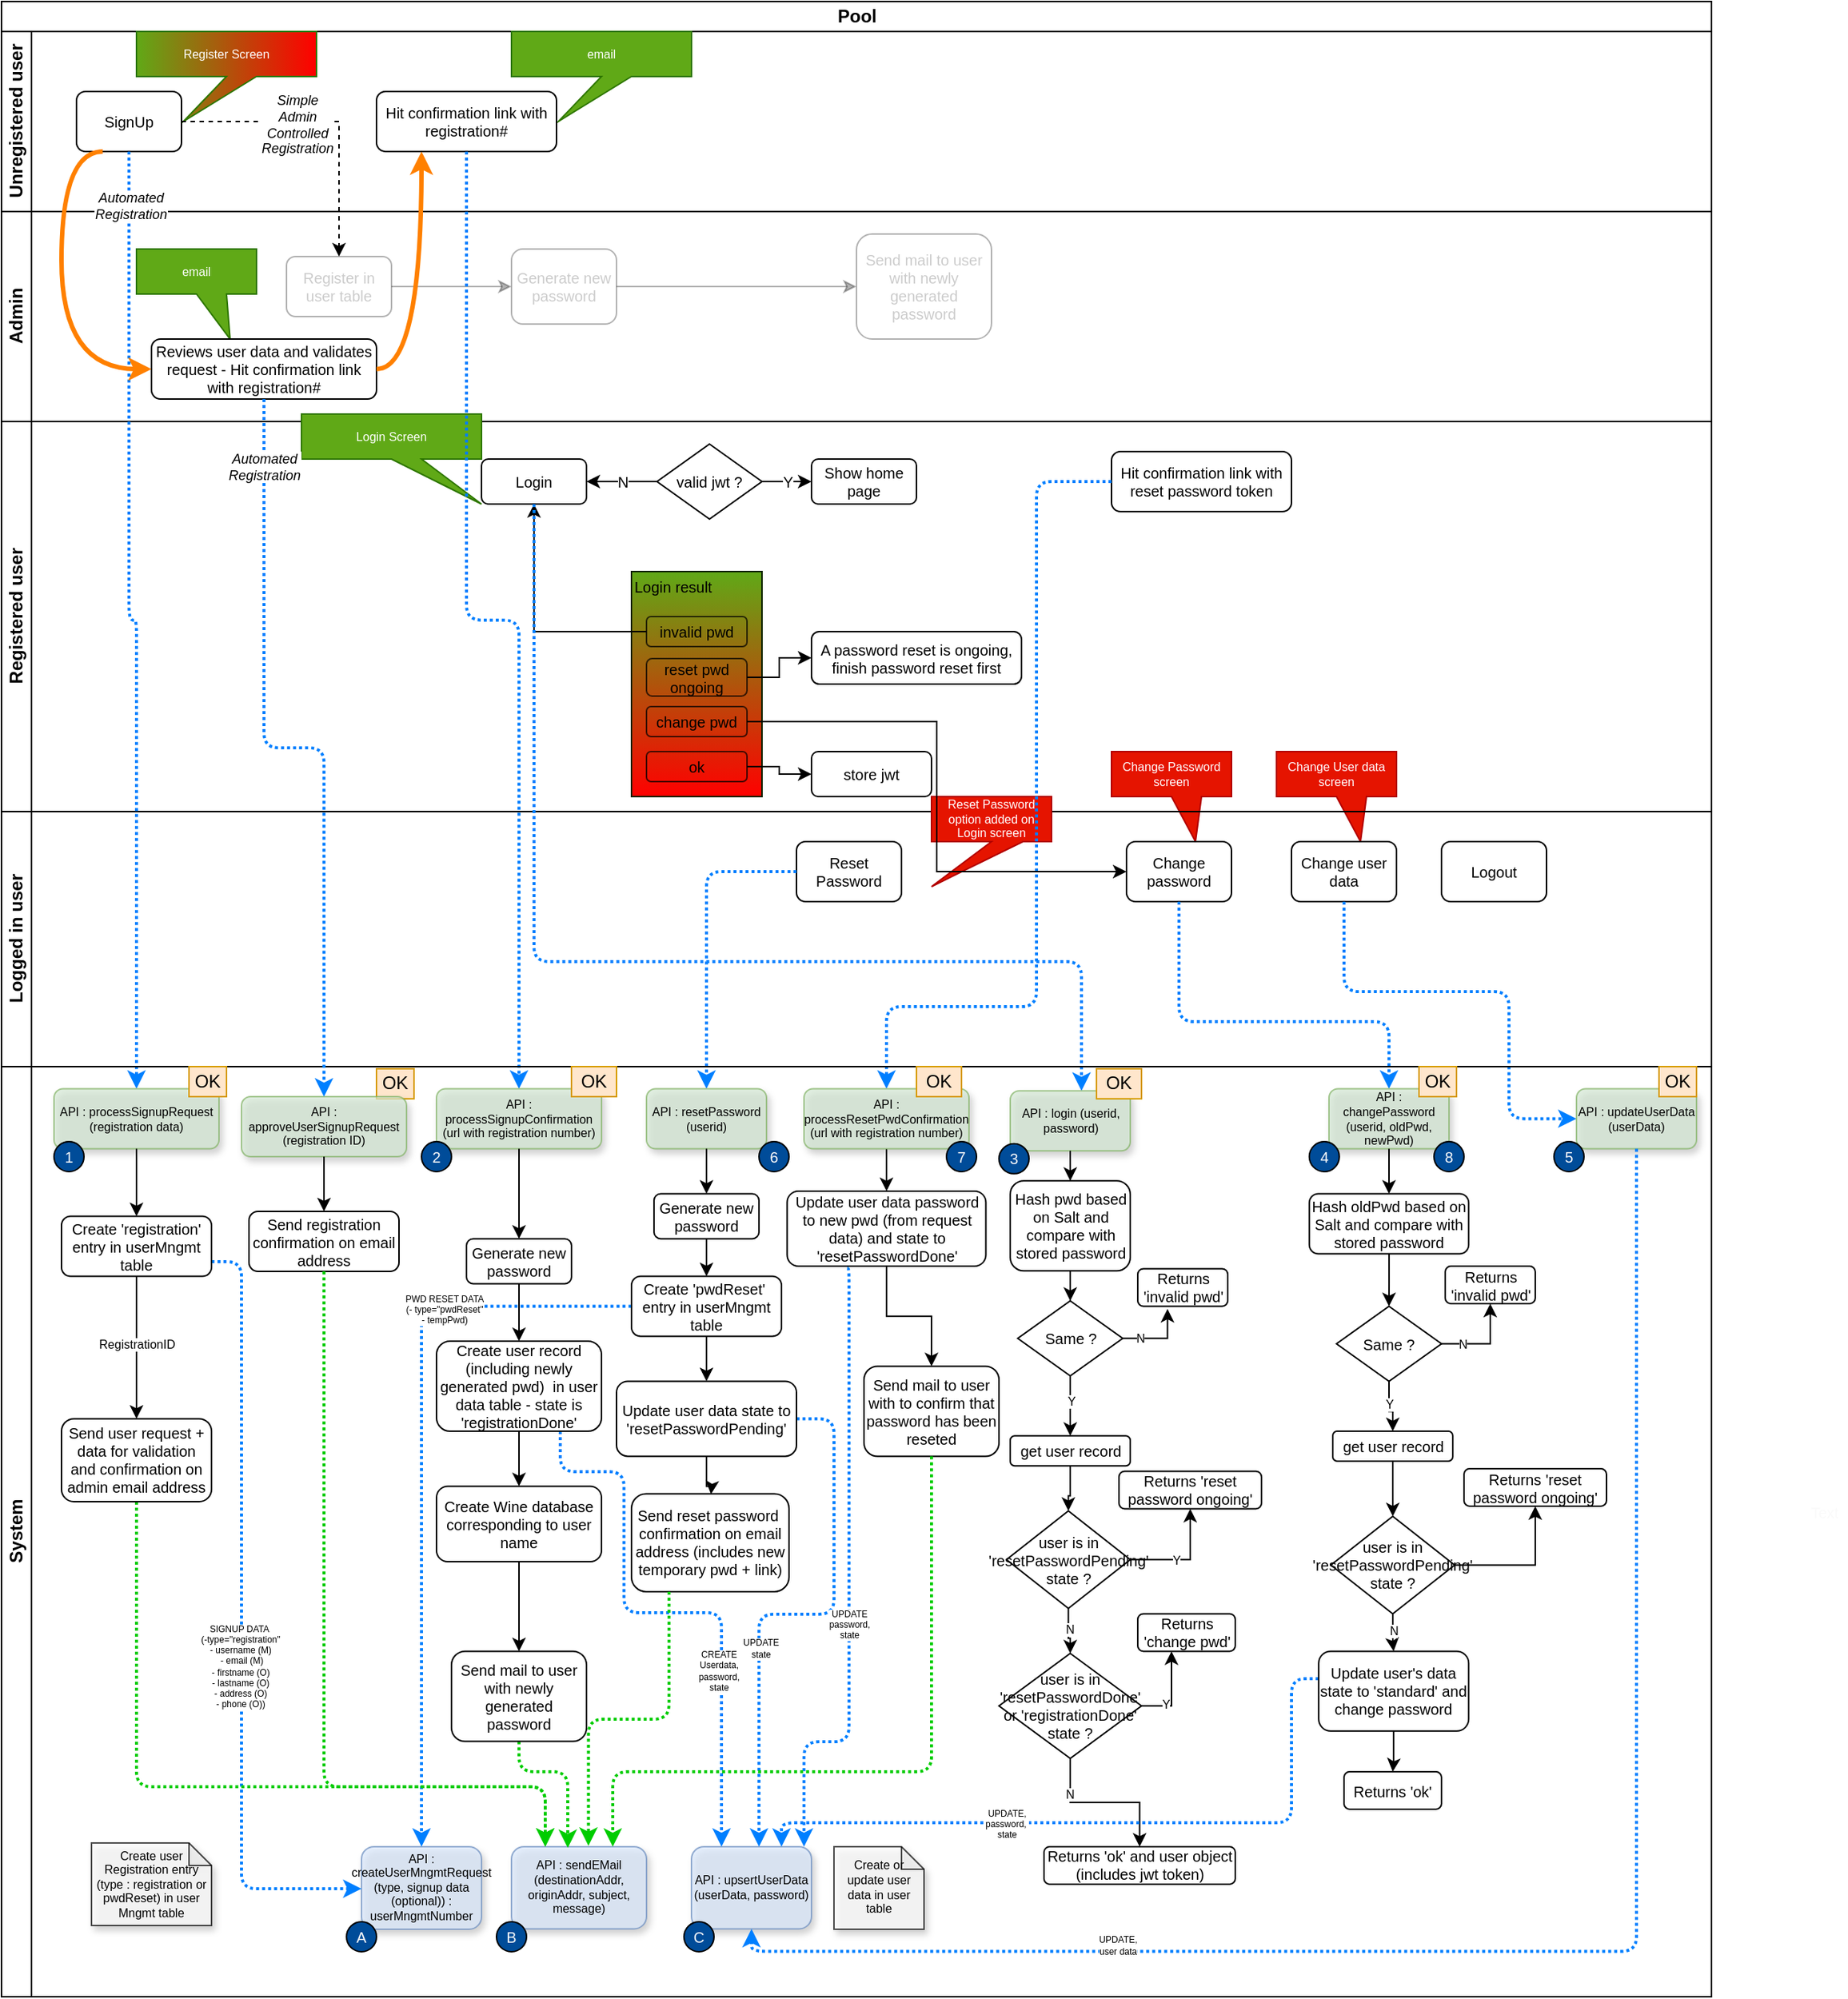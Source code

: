 <mxfile version="13.2.4" type="device" pages="2"><diagram id="m6cAA5zVoMTIwN8sLr2r" name="Page-1"><mxGraphModel dx="1106" dy="1003" grid="1" gridSize="10" guides="1" tooltips="1" connect="1" arrows="1" fold="1" page="1" pageScale="1" pageWidth="1169" pageHeight="827" math="0" shadow="0"><root><mxCell id="0"/><mxCell id="1" parent="0"/><mxCell id="NMJeiOI1pOjQY6JJpo12-5" value="Pool" style="swimlane;html=1;childLayout=stackLayout;resizeParent=1;resizeParentMax=0;horizontal=1;startSize=20;horizontalStack=0;" parent="1" vertex="1"><mxGeometry x="50" y="20" width="1140" height="1330" as="geometry"/></mxCell><mxCell id="NMJeiOI1pOjQY6JJpo12-6" value="Unregistered user" style="swimlane;html=1;startSize=20;horizontal=0;" parent="NMJeiOI1pOjQY6JJpo12-5" vertex="1"><mxGeometry y="20" width="1140" height="120" as="geometry"/></mxCell><mxCell id="kdthqtumA4sbQAXli2zL-2" value="email" style="shape=callout;whiteSpace=wrap;html=1;perimeter=calloutPerimeter;fontSize=8;position2=0.26;fillColor=#60a917;strokeColor=#2D7600;fontColor=#ffffff;" parent="NMJeiOI1pOjQY6JJpo12-6" vertex="1"><mxGeometry x="340" width="120" height="60" as="geometry"/></mxCell><mxCell id="kdthqtumA4sbQAXli2zL-1" value="Register Screen" style="shape=callout;whiteSpace=wrap;html=1;perimeter=calloutPerimeter;fontSize=8;position2=0.26;fillColor=#60a917;strokeColor=#2D7600;fontColor=#ffffff;gradientColor=#FF0000;gradientDirection=east;" parent="NMJeiOI1pOjQY6JJpo12-6" vertex="1"><mxGeometry x="90" width="120" height="60" as="geometry"/></mxCell><mxCell id="NMJeiOI1pOjQY6JJpo12-11" value="SignUp" style="shape=ext;rounded=1;html=1;whiteSpace=wrap;fontSize=10;" parent="NMJeiOI1pOjQY6JJpo12-6" vertex="1"><mxGeometry x="50" y="40" width="70" height="40" as="geometry"/></mxCell><mxCell id="lvgPDbtytPR-oGcDA_DC-23" value="Hit confirmation link with registration#" style="shape=ext;rounded=1;html=1;whiteSpace=wrap;fontSize=10;" parent="NMJeiOI1pOjQY6JJpo12-6" vertex="1"><mxGeometry x="250" y="40" width="120" height="40" as="geometry"/></mxCell><mxCell id="NMJeiOI1pOjQY6JJpo12-7" value="Admin" style="swimlane;html=1;startSize=20;horizontal=0;" parent="NMJeiOI1pOjQY6JJpo12-5" vertex="1"><mxGeometry y="140" width="1140" height="140" as="geometry"/></mxCell><mxCell id="7DXYUysxkrO7f7hxA30p-10" style="edgeStyle=orthogonalEdgeStyle;rounded=0;orthogonalLoop=1;jettySize=auto;html=1;fontSize=10;opacity=30;" parent="NMJeiOI1pOjQY6JJpo12-7" source="NMJeiOI1pOjQY6JJpo12-12" target="7DXYUysxkrO7f7hxA30p-8" edge="1"><mxGeometry relative="1" as="geometry"/></mxCell><mxCell id="kdthqtumA4sbQAXli2zL-3" value="email" style="shape=callout;whiteSpace=wrap;html=1;perimeter=calloutPerimeter;fontSize=8;position2=0.78;fillColor=#60a917;strokeColor=#2D7600;fontColor=#ffffff;" parent="NMJeiOI1pOjQY6JJpo12-7" vertex="1"><mxGeometry x="90" y="25" width="80" height="60" as="geometry"/></mxCell><mxCell id="NMJeiOI1pOjQY6JJpo12-12" value="Register in user table" style="shape=ext;rounded=1;html=1;whiteSpace=wrap;fontSize=10;opacity=30;textOpacity=20;" parent="NMJeiOI1pOjQY6JJpo12-7" vertex="1"><mxGeometry x="190" y="30" width="70" height="40" as="geometry"/></mxCell><mxCell id="7DXYUysxkrO7f7hxA30p-7" value="Send mail to user with newly generated password" style="shape=ext;rounded=1;html=1;whiteSpace=wrap;fontSize=10;opacity=30;textOpacity=20;" parent="NMJeiOI1pOjQY6JJpo12-7" vertex="1"><mxGeometry x="570" y="15" width="90" height="70" as="geometry"/></mxCell><mxCell id="7DXYUysxkrO7f7hxA30p-9" style="edgeStyle=orthogonalEdgeStyle;rounded=0;orthogonalLoop=1;jettySize=auto;html=1;fontSize=10;opacity=30;" parent="NMJeiOI1pOjQY6JJpo12-7" source="7DXYUysxkrO7f7hxA30p-8" target="7DXYUysxkrO7f7hxA30p-7" edge="1"><mxGeometry relative="1" as="geometry"/></mxCell><mxCell id="7DXYUysxkrO7f7hxA30p-8" value="Generate new password" style="shape=ext;rounded=1;html=1;whiteSpace=wrap;fontSize=10;opacity=30;textOpacity=20;" parent="NMJeiOI1pOjQY6JJpo12-7" vertex="1"><mxGeometry x="340" y="25" width="70" height="50" as="geometry"/></mxCell><mxCell id="LA83eYFShRUiO5luI-FA-1" value="Reviews user data and validates request - Hit confirmation link with registration#" style="shape=ext;rounded=1;html=1;whiteSpace=wrap;fontSize=10;" parent="NMJeiOI1pOjQY6JJpo12-7" vertex="1"><mxGeometry x="100" y="85" width="150" height="40" as="geometry"/></mxCell><mxCell id="NMJeiOI1pOjQY6JJpo12-8" value="Registered user" style="swimlane;html=1;startSize=20;horizontal=0;" parent="NMJeiOI1pOjQY6JJpo12-5" vertex="1"><mxGeometry y="280" width="1140" height="260" as="geometry"/></mxCell><mxCell id="kdthqtumA4sbQAXli2zL-4" value="Login Screen" style="shape=callout;whiteSpace=wrap;html=1;perimeter=calloutPerimeter;fontSize=8;position2=1;fillColor=#60a917;strokeColor=#2D7600;fontColor=#ffffff;" parent="NMJeiOI1pOjQY6JJpo12-8" vertex="1"><mxGeometry x="200" y="-5" width="120" height="60" as="geometry"/></mxCell><mxCell id="NMJeiOI1pOjQY6JJpo12-29" value="Login" style="shape=ext;rounded=1;html=1;whiteSpace=wrap;fontSize=10;" parent="NMJeiOI1pOjQY6JJpo12-8" vertex="1"><mxGeometry x="320" y="25" width="70" height="30" as="geometry"/></mxCell><mxCell id="2_GkjOYgQ7f6jVMGqM78-1" value="A password reset is ongoing, finish password reset first" style="shape=ext;rounded=1;html=1;whiteSpace=wrap;fontSize=10;" parent="NMJeiOI1pOjQY6JJpo12-8" vertex="1"><mxGeometry x="540" y="140" width="140" height="35" as="geometry"/></mxCell><mxCell id="7DXYUysxkrO7f7hxA30p-109" value="" style="group;fillColor=#60a917;strokeColor=#2D7600;fontColor=#ffffff;gradientColor=#FF0000;" parent="NMJeiOI1pOjQY6JJpo12-8" vertex="1" connectable="0"><mxGeometry x="420" y="100" width="87" height="150" as="geometry"/></mxCell><mxCell id="7DXYUysxkrO7f7hxA30p-104" value="Login result" style="rounded=0;whiteSpace=wrap;html=1;shadow=0;glass=0;comic=0;labelBackgroundColor=none;fillColor=none;fontSize=10;opacity=70;labelPosition=center;verticalLabelPosition=middle;align=left;verticalAlign=top;spacing=0;spacingLeft=2;" parent="7DXYUysxkrO7f7hxA30p-109" vertex="1"><mxGeometry width="87" height="150" as="geometry"/></mxCell><mxCell id="7DXYUysxkrO7f7hxA30p-105" value="invalid pwd" style="rounded=1;whiteSpace=wrap;html=1;shadow=0;glass=0;comic=0;labelBackgroundColor=none;fillColor=none;fontSize=10;opacity=70;align=center;" parent="7DXYUysxkrO7f7hxA30p-109" vertex="1"><mxGeometry x="10" y="30" width="67" height="20" as="geometry"/></mxCell><mxCell id="7DXYUysxkrO7f7hxA30p-106" value="reset pwd ongoing" style="rounded=1;whiteSpace=wrap;html=1;shadow=0;glass=0;comic=0;labelBackgroundColor=none;fillColor=none;fontSize=10;opacity=70;align=center;" parent="7DXYUysxkrO7f7hxA30p-109" vertex="1"><mxGeometry x="10" y="58" width="67" height="25" as="geometry"/></mxCell><mxCell id="7DXYUysxkrO7f7hxA30p-107" value="change pwd" style="rounded=1;whiteSpace=wrap;html=1;shadow=0;glass=0;comic=0;labelBackgroundColor=none;fillColor=none;fontSize=10;opacity=70;align=center;" parent="7DXYUysxkrO7f7hxA30p-109" vertex="1"><mxGeometry x="10" y="90" width="67" height="20" as="geometry"/></mxCell><mxCell id="7DXYUysxkrO7f7hxA30p-108" value="ok" style="rounded=1;whiteSpace=wrap;html=1;shadow=0;glass=0;comic=0;labelBackgroundColor=none;fillColor=none;fontSize=10;opacity=70;align=center;" parent="7DXYUysxkrO7f7hxA30p-109" vertex="1"><mxGeometry x="10" y="120" width="67" height="20" as="geometry"/></mxCell><mxCell id="7DXYUysxkrO7f7hxA30p-110" style="edgeStyle=orthogonalEdgeStyle;rounded=0;orthogonalLoop=1;jettySize=auto;html=1;entryX=0.5;entryY=1;entryDx=0;entryDy=0;strokeColor=#000000;strokeWidth=1;fontSize=10;" parent="NMJeiOI1pOjQY6JJpo12-8" source="7DXYUysxkrO7f7hxA30p-105" target="NMJeiOI1pOjQY6JJpo12-29" edge="1"><mxGeometry relative="1" as="geometry"/></mxCell><mxCell id="7DXYUysxkrO7f7hxA30p-112" style="edgeStyle=orthogonalEdgeStyle;rounded=0;orthogonalLoop=1;jettySize=auto;html=1;strokeColor=#000000;strokeWidth=1;fontSize=10;entryX=0;entryY=0.5;entryDx=0;entryDy=0;" parent="NMJeiOI1pOjQY6JJpo12-8" source="7DXYUysxkrO7f7hxA30p-106" target="2_GkjOYgQ7f6jVMGqM78-1" edge="1"><mxGeometry relative="1" as="geometry"><mxPoint x="540" y="165.273" as="targetPoint"/></mxGeometry></mxCell><mxCell id="kdthqtumA4sbQAXli2zL-7" value="Change User data screen" style="shape=callout;whiteSpace=wrap;html=1;perimeter=calloutPerimeter;fontSize=8;position2=0.7;fillColor=#e51400;strokeColor=#B20000;fontColor=#ffffff;" parent="NMJeiOI1pOjQY6JJpo12-8" vertex="1"><mxGeometry x="850" y="220" width="80" height="60" as="geometry"/></mxCell><mxCell id="kdthqtumA4sbQAXli2zL-6" value="Change Password screen" style="shape=callout;whiteSpace=wrap;html=1;perimeter=calloutPerimeter;fontSize=8;position2=0.7;fillColor=#e51400;strokeColor=#B20000;fontColor=#ffffff;" parent="NMJeiOI1pOjQY6JJpo12-8" vertex="1"><mxGeometry x="740" y="220" width="80" height="60" as="geometry"/></mxCell><mxCell id="7DXYUysxkrO7f7hxA30p-114" value="store jwt" style="shape=ext;rounded=1;html=1;whiteSpace=wrap;fontSize=10;" parent="NMJeiOI1pOjQY6JJpo12-8" vertex="1"><mxGeometry x="540" y="220" width="80" height="30" as="geometry"/></mxCell><mxCell id="7DXYUysxkrO7f7hxA30p-115" style="edgeStyle=orthogonalEdgeStyle;rounded=0;orthogonalLoop=1;jettySize=auto;html=1;entryX=0;entryY=0.5;entryDx=0;entryDy=0;strokeColor=#000000;strokeWidth=1;fontSize=10;" parent="NMJeiOI1pOjQY6JJpo12-8" source="7DXYUysxkrO7f7hxA30p-108" target="7DXYUysxkrO7f7hxA30p-114" edge="1"><mxGeometry relative="1" as="geometry"/></mxCell><mxCell id="7DXYUysxkrO7f7hxA30p-117" value="N" style="edgeStyle=orthogonalEdgeStyle;rounded=0;orthogonalLoop=1;jettySize=auto;html=1;strokeColor=#000000;strokeWidth=1;fontSize=10;" parent="NMJeiOI1pOjQY6JJpo12-8" source="7DXYUysxkrO7f7hxA30p-116" target="NMJeiOI1pOjQY6JJpo12-29" edge="1"><mxGeometry relative="1" as="geometry"/></mxCell><mxCell id="7DXYUysxkrO7f7hxA30p-119" value="Y" style="edgeStyle=orthogonalEdgeStyle;rounded=0;orthogonalLoop=1;jettySize=auto;html=1;strokeColor=#000000;strokeWidth=1;fontSize=10;" parent="NMJeiOI1pOjQY6JJpo12-8" source="7DXYUysxkrO7f7hxA30p-116" target="7DXYUysxkrO7f7hxA30p-118" edge="1"><mxGeometry relative="1" as="geometry"/></mxCell><mxCell id="7DXYUysxkrO7f7hxA30p-116" value="valid jwt ?" style="rhombus;whiteSpace=wrap;html=1;fontSize=10;" parent="NMJeiOI1pOjQY6JJpo12-8" vertex="1"><mxGeometry x="437" y="15" width="70" height="50" as="geometry"/></mxCell><mxCell id="7DXYUysxkrO7f7hxA30p-118" value="Show home page" style="shape=ext;rounded=1;html=1;whiteSpace=wrap;fontSize=10;" parent="NMJeiOI1pOjQY6JJpo12-8" vertex="1"><mxGeometry x="540" y="25" width="70" height="30" as="geometry"/></mxCell><mxCell id="cgDH-02nFD23xpvi6JP_-93" value="Hit confirmation link with reset password token" style="shape=ext;rounded=1;html=1;whiteSpace=wrap;fontSize=10;" parent="NMJeiOI1pOjQY6JJpo12-8" vertex="1"><mxGeometry x="740" y="20" width="120" height="40" as="geometry"/></mxCell><mxCell id="lvgPDbtytPR-oGcDA_DC-1" value="Logged in user" style="swimlane;html=1;startSize=20;horizontal=0;" parent="NMJeiOI1pOjQY6JJpo12-5" vertex="1"><mxGeometry y="540" width="1140" height="170" as="geometry"/></mxCell><mxCell id="kdthqtumA4sbQAXli2zL-5" value="Reset Password option added on Login screen" style="shape=callout;whiteSpace=wrap;html=1;perimeter=calloutPerimeter;fontSize=8;position2=0;fillColor=#e51400;strokeColor=#B20000;fontColor=#ffffff;base=21;" parent="lvgPDbtytPR-oGcDA_DC-1" vertex="1"><mxGeometry x="620" y="-10" width="80" height="60" as="geometry"/></mxCell><mxCell id="lvgPDbtytPR-oGcDA_DC-5" value="Change password" style="shape=ext;rounded=1;html=1;whiteSpace=wrap;fontSize=10;" parent="lvgPDbtytPR-oGcDA_DC-1" vertex="1"><mxGeometry x="750" y="20" width="70" height="40" as="geometry"/></mxCell><mxCell id="lvgPDbtytPR-oGcDA_DC-7" value="Change user data" style="shape=ext;rounded=1;html=1;whiteSpace=wrap;fontSize=10;" parent="lvgPDbtytPR-oGcDA_DC-1" vertex="1"><mxGeometry x="860" y="20" width="70" height="40" as="geometry"/></mxCell><mxCell id="lvgPDbtytPR-oGcDA_DC-8" value="Logout" style="shape=ext;rounded=1;html=1;whiteSpace=wrap;fontSize=10;" parent="lvgPDbtytPR-oGcDA_DC-1" vertex="1"><mxGeometry x="960" y="20" width="70" height="40" as="geometry"/></mxCell><mxCell id="D89noTrJhkCypLc7xCUH-1" value="Reset Password" style="shape=ext;rounded=1;html=1;whiteSpace=wrap;fontSize=10;" parent="lvgPDbtytPR-oGcDA_DC-1" vertex="1"><mxGeometry x="530" y="20" width="70" height="40" as="geometry"/></mxCell><mxCell id="lvgPDbtytPR-oGcDA_DC-24" style="edgeStyle=orthogonalEdgeStyle;rounded=0;orthogonalLoop=1;jettySize=auto;html=1;dashed=1;" parent="NMJeiOI1pOjQY6JJpo12-5" source="NMJeiOI1pOjQY6JJpo12-11" target="NMJeiOI1pOjQY6JJpo12-12" edge="1"><mxGeometry relative="1" as="geometry"/></mxCell><mxCell id="lvgPDbtytPR-oGcDA_DC-25" value="Simple&lt;br style=&quot;font-size: 9px;&quot;&gt;Admin&lt;br style=&quot;font-size: 9px;&quot;&gt;Controlled&lt;br style=&quot;font-size: 9px;&quot;&gt;Registration" style="text;html=1;align=center;verticalAlign=middle;resizable=0;points=[];;labelBackgroundColor=#ffffff;fontSize=9;fontStyle=2" parent="lvgPDbtytPR-oGcDA_DC-24" vertex="1" connectable="0"><mxGeometry x="-0.213" y="-2" relative="1" as="geometry"><mxPoint as="offset"/></mxGeometry></mxCell><mxCell id="cgDH-02nFD23xpvi6JP_-89" style="edgeStyle=orthogonalEdgeStyle;rounded=1;orthogonalLoop=1;jettySize=auto;html=1;strokeColor=#007FFF;strokeWidth=2;fontSize=8;dashed=1;dashPattern=1 1;" parent="NMJeiOI1pOjQY6JJpo12-5" source="NMJeiOI1pOjQY6JJpo12-29" target="cgDH-02nFD23xpvi6JP_-12" edge="1"><mxGeometry relative="1" as="geometry"><Array as="points"><mxPoint x="355" y="640"/><mxPoint x="720" y="640"/></Array></mxGeometry></mxCell><mxCell id="cgDH-02nFD23xpvi6JP_-91" style="edgeStyle=orthogonalEdgeStyle;rounded=1;orthogonalLoop=1;jettySize=auto;html=1;strokeColor=#007FFF;strokeWidth=2;fontSize=8;dashed=1;dashPattern=1 1;exitX=0;exitY=0.5;exitDx=0;exitDy=0;" parent="NMJeiOI1pOjQY6JJpo12-5" source="D89noTrJhkCypLc7xCUH-1" target="cgDH-02nFD23xpvi6JP_-26" edge="1"><mxGeometry relative="1" as="geometry"><mxPoint x="680" y="509.818" as="sourcePoint"/><mxPoint x="860.0" y="774.364" as="targetPoint"/></mxGeometry></mxCell><mxCell id="cgDH-02nFD23xpvi6JP_-92" style="edgeStyle=orthogonalEdgeStyle;rounded=1;orthogonalLoop=1;jettySize=auto;html=1;strokeColor=#007FFF;strokeWidth=2;fontSize=8;dashed=1;dashPattern=1 1;" parent="NMJeiOI1pOjQY6JJpo12-5" source="lvgPDbtytPR-oGcDA_DC-23" target="cgDH-02nFD23xpvi6JP_-10" edge="1"><mxGeometry relative="1" as="geometry"><mxPoint x="300" y="150" as="sourcePoint"/><mxPoint x="672.636" y="754.73" as="targetPoint"/></mxGeometry></mxCell><mxCell id="cgDH-02nFD23xpvi6JP_-94" style="edgeStyle=orthogonalEdgeStyle;rounded=1;orthogonalLoop=1;jettySize=auto;html=1;strokeColor=#007FFF;strokeWidth=2;fontSize=8;dashed=1;dashPattern=1 1;" parent="NMJeiOI1pOjQY6JJpo12-5" source="cgDH-02nFD23xpvi6JP_-93" target="cgDH-02nFD23xpvi6JP_-62" edge="1"><mxGeometry relative="1" as="geometry"><mxPoint x="680" y="509.818" as="sourcePoint"/><mxPoint x="860.0" y="774.364" as="targetPoint"/><Array as="points"><mxPoint x="690" y="320"/><mxPoint x="690" y="670"/><mxPoint x="590" y="670"/></Array></mxGeometry></mxCell><mxCell id="cgDH-02nFD23xpvi6JP_-95" style="edgeStyle=orthogonalEdgeStyle;rounded=1;orthogonalLoop=1;jettySize=auto;html=1;strokeColor=#007FFF;strokeWidth=2;fontSize=8;dashed=1;dashPattern=1 1;entryX=0.5;entryY=0;entryDx=0;entryDy=0;" parent="NMJeiOI1pOjQY6JJpo12-5" source="lvgPDbtytPR-oGcDA_DC-5" target="cgDH-02nFD23xpvi6JP_-14" edge="1"><mxGeometry relative="1" as="geometry"><mxPoint x="800.0" y="349.818" as="sourcePoint"/><mxPoint x="565.364" y="754.73" as="targetPoint"/><Array as="points"><mxPoint x="785" y="680"/><mxPoint x="925" y="680"/></Array></mxGeometry></mxCell><mxCell id="cgDH-02nFD23xpvi6JP_-96" style="edgeStyle=orthogonalEdgeStyle;rounded=1;orthogonalLoop=1;jettySize=auto;html=1;strokeColor=#007FFF;strokeWidth=2;fontSize=8;dashed=1;dashPattern=1 1;" parent="NMJeiOI1pOjQY6JJpo12-5" source="lvgPDbtytPR-oGcDA_DC-7" target="cgDH-02nFD23xpvi6JP_-16" edge="1"><mxGeometry relative="1" as="geometry"><mxPoint x="845.364" y="630" as="sourcePoint"/><mxPoint x="899.909" y="754.73" as="targetPoint"/><Array as="points"><mxPoint x="895" y="660"/><mxPoint x="1005" y="660"/></Array></mxGeometry></mxCell><mxCell id="NMJeiOI1pOjQY6JJpo12-19" style="edgeStyle=orthogonalEdgeStyle;rounded=1;orthogonalLoop=1;jettySize=auto;html=1;dashed=1;dashPattern=1 1;fontSize=8;strokeColor=#007FFF;strokeWidth=2;" parent="NMJeiOI1pOjQY6JJpo12-5" source="NMJeiOI1pOjQY6JJpo12-11" target="cgDH-02nFD23xpvi6JP_-7" edge="1"><mxGeometry relative="1" as="geometry"><mxPoint x="85" y="990" as="targetPoint"/></mxGeometry></mxCell><mxCell id="lvgPDbtytPR-oGcDA_DC-26" value="Automated&lt;br style=&quot;font-size: 9px;&quot;&gt;Registration" style="text;html=1;align=center;verticalAlign=middle;resizable=0;points=[];;labelBackgroundColor=#ffffff;fontSize=9;fontStyle=2" parent="NMJeiOI1pOjQY6JJpo12-19" vertex="1" connectable="0"><mxGeometry x="-0.641" y="1" relative="1" as="geometry"><mxPoint y="-77" as="offset"/></mxGeometry></mxCell><mxCell id="cgDH-02nFD23xpvi6JP_-1" value="System" style="swimlane;html=1;startSize=20;horizontal=0;" parent="NMJeiOI1pOjQY6JJpo12-5" vertex="1"><mxGeometry y="710" width="1140" height="620" as="geometry"/></mxCell><mxCell id="cgDH-02nFD23xpvi6JP_-7" value="API : processSignupRequest (registration data)" style="text;html=1;strokeColor=#82b366;fillColor=#d5e8d4;align=center;verticalAlign=middle;whiteSpace=wrap;rounded=1;labelBackgroundColor=none;opacity=70;glass=0;shadow=1;comic=0;fontSize=8;" parent="cgDH-02nFD23xpvi6JP_-1" vertex="1"><mxGeometry x="35" y="14.73" width="110" height="40" as="geometry"/></mxCell><mxCell id="cgDH-02nFD23xpvi6JP_-8" value="API : sendEMail (destinationAddr, originAddr, subject, message)" style="text;html=1;strokeColor=#6c8ebf;fillColor=#dae8fc;align=center;verticalAlign=middle;whiteSpace=wrap;rounded=1;labelBackgroundColor=none;opacity=70;glass=0;shadow=1;comic=0;fontSize=8;fontFamily=Helvetica;" parent="cgDH-02nFD23xpvi6JP_-1" vertex="1"><mxGeometry x="340" y="519.96" width="90" height="54.77" as="geometry"/></mxCell><mxCell id="cgDH-02nFD23xpvi6JP_-10" value="API : processSignupConfirmation (url with registration number)" style="text;html=1;strokeColor=#82b366;fillColor=#d5e8d4;align=center;verticalAlign=middle;whiteSpace=wrap;rounded=1;labelBackgroundColor=none;opacity=70;glass=0;shadow=1;comic=0;fontSize=8;" parent="cgDH-02nFD23xpvi6JP_-1" vertex="1"><mxGeometry x="290" y="14.73" width="110" height="40" as="geometry"/></mxCell><mxCell id="cgDH-02nFD23xpvi6JP_-12" value="API : login (userid, password)" style="text;html=1;strokeColor=#82b366;fillColor=#d5e8d4;align=center;verticalAlign=middle;whiteSpace=wrap;rounded=1;labelBackgroundColor=none;opacity=70;glass=0;shadow=1;comic=0;fontSize=8;" parent="cgDH-02nFD23xpvi6JP_-1" vertex="1"><mxGeometry x="672.5" y="16.14" width="80" height="40" as="geometry"/></mxCell><mxCell id="cgDH-02nFD23xpvi6JP_-14" value="API : changePassword (userid, oldPwd, newPwd)" style="text;html=1;strokeColor=#82b366;fillColor=#d5e8d4;align=center;verticalAlign=middle;whiteSpace=wrap;rounded=1;labelBackgroundColor=none;opacity=70;glass=0;shadow=1;comic=0;fontSize=8;" parent="cgDH-02nFD23xpvi6JP_-1" vertex="1"><mxGeometry x="885" y="14.73" width="80" height="40" as="geometry"/></mxCell><mxCell id="cgDH-02nFD23xpvi6JP_-16" value="API : updateUserData (userData)" style="text;html=1;strokeColor=#82b366;fillColor=#d5e8d4;align=center;verticalAlign=middle;whiteSpace=wrap;rounded=1;labelBackgroundColor=none;opacity=70;glass=0;shadow=1;comic=0;fontSize=8;" parent="cgDH-02nFD23xpvi6JP_-1" vertex="1"><mxGeometry x="1050" y="14.73" width="80" height="40" as="geometry"/></mxCell><mxCell id="cgDH-02nFD23xpvi6JP_-17" value="API : upsertUserData (userData, password)" style="text;html=1;strokeColor=#6c8ebf;fillColor=#dae8fc;align=center;verticalAlign=middle;whiteSpace=wrap;rounded=1;labelBackgroundColor=none;opacity=70;glass=0;shadow=1;comic=0;fontSize=8;fontFamily=Helvetica;" parent="cgDH-02nFD23xpvi6JP_-1" vertex="1"><mxGeometry x="460" y="519.96" width="80" height="54.77" as="geometry"/></mxCell><mxCell id="cgDH-02nFD23xpvi6JP_-15" style="edgeStyle=orthogonalEdgeStyle;rounded=1;orthogonalLoop=1;jettySize=auto;html=1;entryX=0.5;entryY=1;entryDx=0;entryDy=0;strokeColor=#007FFF;strokeWidth=2;fontSize=8;dashed=1;dashPattern=1 1;" parent="cgDH-02nFD23xpvi6JP_-1" source="cgDH-02nFD23xpvi6JP_-16" target="cgDH-02nFD23xpvi6JP_-17" edge="1"><mxGeometry relative="1" as="geometry"><Array as="points"><mxPoint x="1090" y="589.73"/><mxPoint x="500" y="589.73"/></Array></mxGeometry></mxCell><mxCell id="cgDH-02nFD23xpvi6JP_-217" value="UPDATE,&lt;br&gt;user data" style="text;html=1;align=center;verticalAlign=middle;resizable=0;points=[];;labelBackgroundColor=#ffffff;fontSize=6;fontColor=#000000;fontFamily=Helvetica;" parent="cgDH-02nFD23xpvi6JP_-15" vertex="1" connectable="0"><mxGeometry x="0.546" y="-4" relative="1" as="geometry"><mxPoint as="offset"/></mxGeometry></mxCell><mxCell id="cgDH-02nFD23xpvi6JP_-18" value="API : createUserMngmtRequest (type, signup data (optional)) : userMngmtNumber" style="text;html=1;strokeColor=#6c8ebf;fillColor=#dae8fc;align=center;verticalAlign=middle;whiteSpace=wrap;rounded=1;labelBackgroundColor=none;opacity=70;glass=0;shadow=1;comic=0;fontSize=8;fontFamily=Helvetica;" parent="cgDH-02nFD23xpvi6JP_-1" vertex="1"><mxGeometry x="240" y="519.96" width="80" height="55" as="geometry"/></mxCell><mxCell id="cgDH-02nFD23xpvi6JP_-19" value="&lt;span style=&quot;white-space: normal ; font-size: 8px&quot;&gt;Create user Registration entry (type : registration or pwdReset) in user Mngmt table&lt;/span&gt;" style="shape=note;whiteSpace=wrap;html=1;backgroundOutline=1;darkOpacity=0.05;rounded=1;shadow=1;glass=0;comic=0;labelBackgroundColor=none;fontSize=8;opacity=70;size=15;fontFamily=Helvetica;" parent="cgDH-02nFD23xpvi6JP_-1" vertex="1"><mxGeometry x="60" y="517.46" width="80" height="55" as="geometry"/></mxCell><mxCell id="cgDH-02nFD23xpvi6JP_-20" style="edgeStyle=orthogonalEdgeStyle;orthogonalLoop=1;jettySize=auto;html=1;fontSize=8;strokeColor=#007FFF;rounded=1;dashed=1;dashPattern=1 1;strokeWidth=2;fontFamily=Helvetica;" parent="cgDH-02nFD23xpvi6JP_-1" source="cgDH-02nFD23xpvi6JP_-33" target="cgDH-02nFD23xpvi6JP_-18" edge="1"><mxGeometry relative="1" as="geometry"><Array as="points"><mxPoint x="160" y="130"/><mxPoint x="160" y="548"/></Array></mxGeometry></mxCell><mxCell id="-Q9qPY001-iBCbOdqt1D-2" value="SIGNUP DATA&amp;nbsp;&lt;br&gt;(-type=&quot;registration&quot;&lt;br&gt;- username (M)&lt;br&gt;&amp;nbsp;- email (M)&lt;br&gt;- firstname (O)&lt;br&gt;- lastname (O)&lt;br&gt;- address (O)&lt;br&gt;- phone (O))" style="text;html=1;align=center;verticalAlign=middle;resizable=0;points=[];;labelBackgroundColor=#ffffff;fontSize=6;fontFamily=Helvetica;" parent="cgDH-02nFD23xpvi6JP_-20" vertex="1" connectable="0"><mxGeometry x="0.464" y="-1" relative="1" as="geometry"><mxPoint y="-89.17" as="offset"/></mxGeometry></mxCell><mxCell id="cgDH-02nFD23xpvi6JP_-21" style="edgeStyle=orthogonalEdgeStyle;rounded=1;orthogonalLoop=1;jettySize=auto;html=1;fontSize=8;dashed=1;dashPattern=1 1;strokeColor=#00CC00;strokeWidth=2;entryX=0.25;entryY=0;entryDx=0;entryDy=0;fontFamily=Helvetica;" parent="cgDH-02nFD23xpvi6JP_-1" source="cgDH-02nFD23xpvi6JP_-30" target="cgDH-02nFD23xpvi6JP_-8" edge="1"><mxGeometry relative="1" as="geometry"><mxPoint x="175" y="-815.27" as="sourcePoint"/><Array as="points"><mxPoint x="90" y="480"/><mxPoint x="363" y="480"/></Array></mxGeometry></mxCell><mxCell id="cgDH-02nFD23xpvi6JP_-22" style="edgeStyle=orthogonalEdgeStyle;rounded=1;orthogonalLoop=1;jettySize=auto;html=1;fontSize=8;dashed=1;dashPattern=1 1;strokeColor=#00CC00;strokeWidth=2;entryX=0.417;entryY=0.015;entryDx=0;entryDy=0;entryPerimeter=0;fontFamily=Helvetica;" parent="cgDH-02nFD23xpvi6JP_-1" source="cgDH-02nFD23xpvi6JP_-29" target="cgDH-02nFD23xpvi6JP_-8" edge="1"><mxGeometry relative="1" as="geometry"><mxPoint x="705.0" y="-810.27" as="sourcePoint"/><mxPoint x="410.455" y="-555.27" as="targetPoint"/><Array as="points"><mxPoint x="345" y="470"/><mxPoint x="378" y="470"/></Array></mxGeometry></mxCell><mxCell id="cgDH-02nFD23xpvi6JP_-23" value="&lt;span style=&quot;font-size: 8px;&quot;&gt;Create or update user data in user table&lt;/span&gt;" style="shape=note;whiteSpace=wrap;html=1;backgroundOutline=1;darkOpacity=0.05;rounded=1;shadow=1;glass=0;comic=0;labelBackgroundColor=none;fontSize=8;opacity=70;size=15;fontFamily=Helvetica;" parent="cgDH-02nFD23xpvi6JP_-1" vertex="1"><mxGeometry x="555" y="519.96" width="60" height="55" as="geometry"/></mxCell><mxCell id="cgDH-02nFD23xpvi6JP_-24" style="edgeStyle=orthogonalEdgeStyle;rounded=1;orthogonalLoop=1;jettySize=auto;html=1;fontSize=8;dashed=1;dashPattern=1 1;strokeColor=#007FFF;strokeWidth=2;exitX=0.75;exitY=1;exitDx=0;exitDy=0;fontFamily=Helvetica;" parent="cgDH-02nFD23xpvi6JP_-1" source="cgDH-02nFD23xpvi6JP_-35" target="cgDH-02nFD23xpvi6JP_-17" edge="1"><mxGeometry relative="1" as="geometry"><Array as="points"><mxPoint x="372" y="270"/><mxPoint x="415" y="270"/><mxPoint x="415" y="364"/><mxPoint x="480" y="364"/></Array></mxGeometry></mxCell><mxCell id="cgDH-02nFD23xpvi6JP_-213" value="CREATE&lt;br style=&quot;font-size: 6px&quot;&gt;Userdata,&lt;br style=&quot;font-size: 6px&quot;&gt;password,&lt;br style=&quot;font-size: 6px&quot;&gt;state" style="text;html=1;align=center;verticalAlign=middle;resizable=0;points=[];;labelBackgroundColor=#ffffff;fontSize=6;fontColor=#000000;fontFamily=Helvetica;" parent="cgDH-02nFD23xpvi6JP_-24" vertex="1" connectable="0"><mxGeometry x="0.39" y="-2" relative="1" as="geometry"><mxPoint as="offset"/></mxGeometry></mxCell><mxCell id="cgDH-02nFD23xpvi6JP_-26" value="API : resetPassword (userid)" style="text;html=1;strokeColor=#82b366;fillColor=#d5e8d4;align=center;verticalAlign=middle;whiteSpace=wrap;rounded=1;labelBackgroundColor=none;opacity=70;glass=0;shadow=1;comic=0;fontSize=8;" parent="cgDH-02nFD23xpvi6JP_-1" vertex="1"><mxGeometry x="430" y="14.73" width="80" height="40" as="geometry"/></mxCell><mxCell id="cgDH-02nFD23xpvi6JP_-28" value="Generate new password" style="shape=ext;rounded=1;html=1;whiteSpace=wrap;fontSize=10;fontFamily=Helvetica;" parent="cgDH-02nFD23xpvi6JP_-1" vertex="1"><mxGeometry x="310" y="114.73" width="70" height="30" as="geometry"/></mxCell><mxCell id="cgDH-02nFD23xpvi6JP_-9" style="edgeStyle=orthogonalEdgeStyle;rounded=0;orthogonalLoop=1;jettySize=auto;html=1;fontSize=8;" parent="cgDH-02nFD23xpvi6JP_-1" source="cgDH-02nFD23xpvi6JP_-10" target="cgDH-02nFD23xpvi6JP_-28" edge="1"><mxGeometry relative="1" as="geometry"/></mxCell><mxCell id="cgDH-02nFD23xpvi6JP_-29" value="Send mail to user with newly generated password" style="shape=ext;rounded=1;html=1;whiteSpace=wrap;fontSize=10;fontFamily=Helvetica;" parent="cgDH-02nFD23xpvi6JP_-1" vertex="1"><mxGeometry x="300" y="389.73" width="90" height="60" as="geometry"/></mxCell><mxCell id="cgDH-02nFD23xpvi6JP_-30" value="Send user request + data for validation and confirmation on admin email address" style="shape=ext;rounded=1;html=1;whiteSpace=wrap;fontSize=10;fontFamily=Helvetica;" parent="cgDH-02nFD23xpvi6JP_-1" vertex="1"><mxGeometry x="40" y="234.73" width="100" height="55.27" as="geometry"/></mxCell><mxCell id="cgDH-02nFD23xpvi6JP_-31" style="edgeStyle=orthogonalEdgeStyle;rounded=0;orthogonalLoop=1;jettySize=auto;html=1;fontSize=10;fontFamily=Helvetica;" parent="cgDH-02nFD23xpvi6JP_-1" source="cgDH-02nFD23xpvi6JP_-33" target="cgDH-02nFD23xpvi6JP_-30" edge="1"><mxGeometry relative="1" as="geometry"/></mxCell><mxCell id="cgDH-02nFD23xpvi6JP_-32" value="RegistrationID" style="text;html=1;align=center;verticalAlign=middle;resizable=0;points=[];;labelBackgroundColor=#ffffff;fontSize=8;fontFamily=Helvetica;" parent="cgDH-02nFD23xpvi6JP_-31" vertex="1" connectable="0"><mxGeometry x="-0.037" relative="1" as="geometry"><mxPoint as="offset"/></mxGeometry></mxCell><mxCell id="cgDH-02nFD23xpvi6JP_-33" value="Create 'registration' entry in userMngmt table" style="shape=ext;rounded=1;html=1;whiteSpace=wrap;fontSize=10;fontFamily=Helvetica;" parent="cgDH-02nFD23xpvi6JP_-1" vertex="1"><mxGeometry x="40" y="99.73" width="100" height="40" as="geometry"/></mxCell><mxCell id="cgDH-02nFD23xpvi6JP_-6" style="edgeStyle=orthogonalEdgeStyle;rounded=0;orthogonalLoop=1;jettySize=auto;html=1;fontSize=10;" parent="cgDH-02nFD23xpvi6JP_-1" source="cgDH-02nFD23xpvi6JP_-7" target="cgDH-02nFD23xpvi6JP_-33" edge="1"><mxGeometry relative="1" as="geometry"/></mxCell><mxCell id="cgDH-02nFD23xpvi6JP_-34" style="edgeStyle=orthogonalEdgeStyle;rounded=0;orthogonalLoop=1;jettySize=auto;html=1;fontSize=8;fontFamily=Helvetica;" parent="cgDH-02nFD23xpvi6JP_-1" source="cgDH-02nFD23xpvi6JP_-35" target="cgDH-02nFD23xpvi6JP_-97" edge="1"><mxGeometry relative="1" as="geometry"/></mxCell><mxCell id="cgDH-02nFD23xpvi6JP_-35" value="Create user record (including newly generated pwd)&amp;nbsp; in user data table - state is 'registrationDone'" style="shape=ext;rounded=1;html=1;whiteSpace=wrap;fontSize=10;fontFamily=Helvetica;" parent="cgDH-02nFD23xpvi6JP_-1" vertex="1"><mxGeometry x="290" y="183.01" width="110" height="60" as="geometry"/></mxCell><mxCell id="cgDH-02nFD23xpvi6JP_-27" style="edgeStyle=orthogonalEdgeStyle;rounded=0;orthogonalLoop=1;jettySize=auto;html=1;fontSize=10;fontFamily=Helvetica;" parent="cgDH-02nFD23xpvi6JP_-1" source="cgDH-02nFD23xpvi6JP_-28" target="cgDH-02nFD23xpvi6JP_-35" edge="1"><mxGeometry relative="1" as="geometry"/></mxCell><mxCell id="cgDH-02nFD23xpvi6JP_-36" style="edgeStyle=orthogonalEdgeStyle;rounded=1;orthogonalLoop=1;jettySize=auto;html=1;fontSize=8;strokeColor=#007FFF;dashed=1;dashPattern=1 1;strokeWidth=2;fontFamily=Helvetica;" parent="cgDH-02nFD23xpvi6JP_-1" source="cgDH-02nFD23xpvi6JP_-38" target="cgDH-02nFD23xpvi6JP_-18" edge="1"><mxGeometry relative="1" as="geometry"/></mxCell><mxCell id="-Q9qPY001-iBCbOdqt1D-3" value="PWD RESET DATA&lt;br&gt;(- type=&quot;pwdReset&quot;&lt;br&gt;- tempPwd)" style="text;html=1;align=center;verticalAlign=middle;resizable=0;points=[];;labelBackgroundColor=#ffffff;fontSize=6;fontFamily=Helvetica;" parent="cgDH-02nFD23xpvi6JP_-36" vertex="1" connectable="0"><mxGeometry x="-0.504" y="1" relative="1" as="geometry"><mxPoint x="-1" y="1" as="offset"/></mxGeometry></mxCell><mxCell id="cgDH-02nFD23xpvi6JP_-38" value="Create 'pwdReset'&amp;nbsp; entry in userMngmt table" style="shape=ext;rounded=1;html=1;whiteSpace=wrap;fontSize=10;fontFamily=Helvetica;" parent="cgDH-02nFD23xpvi6JP_-1" vertex="1"><mxGeometry x="420" y="139.73" width="100" height="40" as="geometry"/></mxCell><mxCell id="cgDH-02nFD23xpvi6JP_-25" style="edgeStyle=orthogonalEdgeStyle;rounded=0;orthogonalLoop=1;jettySize=auto;html=1;strokeColor=#000000;fontSize=8;entryX=0.5;entryY=0;entryDx=0;entryDy=0;" parent="cgDH-02nFD23xpvi6JP_-1" source="cgDH-02nFD23xpvi6JP_-26" target="cgDH-02nFD23xpvi6JP_-40" edge="1"><mxGeometry relative="1" as="geometry"/></mxCell><mxCell id="cgDH-02nFD23xpvi6JP_-40" value="Generate new password" style="shape=ext;rounded=1;html=1;whiteSpace=wrap;fontSize=10;fontFamily=Helvetica;" parent="cgDH-02nFD23xpvi6JP_-1" vertex="1"><mxGeometry x="435" y="84.73" width="70" height="30" as="geometry"/></mxCell><mxCell id="cgDH-02nFD23xpvi6JP_-37" value="" style="edgeStyle=orthogonalEdgeStyle;rounded=0;orthogonalLoop=1;jettySize=auto;html=1;strokeColor=#000000;fontSize=8;entryX=0.5;entryY=0;entryDx=0;entryDy=0;fontFamily=Helvetica;" parent="cgDH-02nFD23xpvi6JP_-1" target="cgDH-02nFD23xpvi6JP_-38" edge="1"><mxGeometry relative="1" as="geometry"><mxPoint x="470" y="115" as="sourcePoint"/><mxPoint x="470" y="130" as="targetPoint"/></mxGeometry></mxCell><mxCell id="cgDH-02nFD23xpvi6JP_-42" value="Hash pwd based on Salt and compare with stored password" style="shape=ext;rounded=1;html=1;whiteSpace=wrap;fontSize=10;" parent="cgDH-02nFD23xpvi6JP_-1" vertex="1"><mxGeometry x="672.5" y="76.14" width="80" height="60" as="geometry"/></mxCell><mxCell id="cgDH-02nFD23xpvi6JP_-11" style="edgeStyle=orthogonalEdgeStyle;rounded=0;orthogonalLoop=1;jettySize=auto;html=1;strokeColor=#000000;strokeWidth=1;fontSize=8;" parent="cgDH-02nFD23xpvi6JP_-1" source="cgDH-02nFD23xpvi6JP_-12" target="cgDH-02nFD23xpvi6JP_-42" edge="1"><mxGeometry relative="1" as="geometry"/></mxCell><mxCell id="cgDH-02nFD23xpvi6JP_-47" value="Same ?" style="rhombus;whiteSpace=wrap;html=1;fontSize=10;fontFamily=Helvetica;" parent="cgDH-02nFD23xpvi6JP_-1" vertex="1"><mxGeometry x="677.5" y="156.14" width="70" height="50" as="geometry"/></mxCell><mxCell id="cgDH-02nFD23xpvi6JP_-41" style="edgeStyle=orthogonalEdgeStyle;rounded=0;orthogonalLoop=1;jettySize=auto;html=1;strokeColor=#000000;fontSize=8;fontFamily=Helvetica;" parent="cgDH-02nFD23xpvi6JP_-1" source="cgDH-02nFD23xpvi6JP_-42" target="cgDH-02nFD23xpvi6JP_-47" edge="1"><mxGeometry relative="1" as="geometry"/></mxCell><mxCell id="cgDH-02nFD23xpvi6JP_-49" value="get user record" style="shape=ext;rounded=1;html=1;whiteSpace=wrap;fontSize=10;fontFamily=Helvetica;" parent="cgDH-02nFD23xpvi6JP_-1" vertex="1"><mxGeometry x="672.5" y="246.14" width="80" height="20" as="geometry"/></mxCell><mxCell id="cgDH-02nFD23xpvi6JP_-43" style="edgeStyle=orthogonalEdgeStyle;rounded=0;orthogonalLoop=1;jettySize=auto;html=1;strokeColor=#000000;fontSize=8;fontFamily=Helvetica;" parent="cgDH-02nFD23xpvi6JP_-1" source="cgDH-02nFD23xpvi6JP_-47" target="cgDH-02nFD23xpvi6JP_-49" edge="1"><mxGeometry relative="1" as="geometry"/></mxCell><mxCell id="cgDH-02nFD23xpvi6JP_-44" value="Y" style="text;html=1;align=center;verticalAlign=middle;resizable=0;points=[];;labelBackgroundColor=#ffffff;fontSize=8;fontFamily=Helvetica;" parent="cgDH-02nFD23xpvi6JP_-43" vertex="1" connectable="0"><mxGeometry x="-0.145" relative="1" as="geometry"><mxPoint as="offset"/></mxGeometry></mxCell><mxCell id="cgDH-02nFD23xpvi6JP_-54" value="&lt;span style=&quot;white-space: normal&quot;&gt;user is in 'resetPasswordDone' or 'registrationDone' state ?&lt;/span&gt;" style="rhombus;whiteSpace=wrap;html=1;fontSize=10;fontFamily=Helvetica;" parent="cgDH-02nFD23xpvi6JP_-1" vertex="1"><mxGeometry x="665" y="391.14" width="95" height="70" as="geometry"/></mxCell><mxCell id="cgDH-02nFD23xpvi6JP_-55" value="Returns 'invalid pwd'" style="shape=ext;rounded=1;html=1;whiteSpace=wrap;fontSize=10;fontFamily=Helvetica;" parent="cgDH-02nFD23xpvi6JP_-1" vertex="1"><mxGeometry x="757.5" y="134.73" width="60" height="25" as="geometry"/></mxCell><mxCell id="cgDH-02nFD23xpvi6JP_-45" style="edgeStyle=orthogonalEdgeStyle;rounded=0;orthogonalLoop=1;jettySize=auto;html=1;entryX=0.5;entryY=1;entryDx=0;entryDy=0;strokeColor=#000000;fontSize=8;exitX=1;exitY=0.5;exitDx=0;exitDy=0;fontFamily=Helvetica;" parent="cgDH-02nFD23xpvi6JP_-1" source="cgDH-02nFD23xpvi6JP_-47" edge="1"><mxGeometry relative="1" as="geometry"><mxPoint x="777.345" y="161.479" as="targetPoint"/></mxGeometry></mxCell><mxCell id="cgDH-02nFD23xpvi6JP_-46" value="N" style="text;html=1;align=center;verticalAlign=middle;resizable=0;points=[];;labelBackgroundColor=#ffffff;fontSize=8;fontFamily=Helvetica;" parent="cgDH-02nFD23xpvi6JP_-45" vertex="1" connectable="0"><mxGeometry x="-0.527" relative="1" as="geometry"><mxPoint as="offset"/></mxGeometry></mxCell><mxCell id="cgDH-02nFD23xpvi6JP_-56" value="Returns 'change pwd'" style="shape=ext;rounded=1;html=1;whiteSpace=wrap;fontSize=10;fontFamily=Helvetica;" parent="cgDH-02nFD23xpvi6JP_-1" vertex="1"><mxGeometry x="757.5" y="364.73" width="65" height="25" as="geometry"/></mxCell><mxCell id="cgDH-02nFD23xpvi6JP_-50" style="edgeStyle=orthogonalEdgeStyle;rounded=0;orthogonalLoop=1;jettySize=auto;html=1;strokeColor=#000000;fontSize=8;exitX=1;exitY=0.5;exitDx=0;exitDy=0;fontFamily=Helvetica;" parent="cgDH-02nFD23xpvi6JP_-1" source="cgDH-02nFD23xpvi6JP_-54" target="cgDH-02nFD23xpvi6JP_-56" edge="1"><mxGeometry relative="1" as="geometry"><Array as="points"><mxPoint x="780" y="426"/></Array><mxPoint x="780.103" y="391.134" as="targetPoint"/></mxGeometry></mxCell><mxCell id="cgDH-02nFD23xpvi6JP_-51" value="Y" style="text;html=1;align=center;verticalAlign=middle;resizable=0;points=[];;labelBackgroundColor=#ffffff;fontSize=8;fontFamily=Helvetica;" parent="cgDH-02nFD23xpvi6JP_-50" vertex="1" connectable="0"><mxGeometry x="-0.433" y="1" relative="1" as="geometry"><mxPoint as="offset"/></mxGeometry></mxCell><mxCell id="cgDH-02nFD23xpvi6JP_-57" value="Returns 'ok' and user object (includes jwt token)" style="shape=ext;rounded=1;html=1;whiteSpace=wrap;fontSize=10;fontFamily=Helvetica;" parent="cgDH-02nFD23xpvi6JP_-1" vertex="1"><mxGeometry x="695" y="519.96" width="127.5" height="25" as="geometry"/></mxCell><mxCell id="cgDH-02nFD23xpvi6JP_-52" style="edgeStyle=orthogonalEdgeStyle;rounded=0;orthogonalLoop=1;jettySize=auto;html=1;strokeColor=#000000;fontSize=8;fontFamily=Helvetica;" parent="cgDH-02nFD23xpvi6JP_-1" source="cgDH-02nFD23xpvi6JP_-54" target="cgDH-02nFD23xpvi6JP_-57" edge="1"><mxGeometry relative="1" as="geometry"><mxPoint x="657.182" y="-433.864" as="sourcePoint"/><mxPoint x="715" y="520" as="targetPoint"/></mxGeometry></mxCell><mxCell id="cgDH-02nFD23xpvi6JP_-53" value="N" style="text;html=1;align=center;verticalAlign=middle;resizable=0;points=[];;labelBackgroundColor=#ffffff;fontSize=8;fontFamily=Helvetica;" parent="cgDH-02nFD23xpvi6JP_-52" vertex="1" connectable="0"><mxGeometry x="-0.553" y="-1" relative="1" as="geometry"><mxPoint as="offset"/></mxGeometry></mxCell><mxCell id="cgDH-02nFD23xpvi6JP_-58" style="edgeStyle=orthogonalEdgeStyle;rounded=1;orthogonalLoop=1;jettySize=auto;html=1;dashed=1;dashPattern=1 1;strokeColor=#007FFF;strokeWidth=2;fontSize=8;fontFamily=Helvetica;" parent="cgDH-02nFD23xpvi6JP_-1" source="cgDH-02nFD23xpvi6JP_-60" target="cgDH-02nFD23xpvi6JP_-17" edge="1"><mxGeometry relative="1" as="geometry"><mxPoint x="470" y="-565.27" as="targetPoint"/><Array as="points"><mxPoint x="555" y="235"/><mxPoint x="555" y="365"/><mxPoint x="505" y="365"/></Array></mxGeometry></mxCell><mxCell id="cgDH-02nFD23xpvi6JP_-214" value="UPDATE&lt;br&gt;state" style="text;html=1;align=center;verticalAlign=middle;resizable=0;points=[];;labelBackgroundColor=#ffffff;fontSize=6;fontColor=#000000;fontFamily=Helvetica;" parent="cgDH-02nFD23xpvi6JP_-58" vertex="1" connectable="0"><mxGeometry x="0.265" y="1" relative="1" as="geometry"><mxPoint as="offset"/></mxGeometry></mxCell><mxCell id="cgDH-02nFD23xpvi6JP_-60" value="Update user data state to 'resetPasswordPending'" style="shape=ext;rounded=1;html=1;whiteSpace=wrap;fontSize=10;fontFamily=Helvetica;" parent="cgDH-02nFD23xpvi6JP_-1" vertex="1"><mxGeometry x="410" y="209.73" width="120" height="50" as="geometry"/></mxCell><mxCell id="cgDH-02nFD23xpvi6JP_-39" style="edgeStyle=orthogonalEdgeStyle;rounded=0;orthogonalLoop=1;jettySize=auto;html=1;strokeColor=#000000;fontSize=8;exitX=0.5;exitY=1;exitDx=0;exitDy=0;fontFamily=Helvetica;" parent="cgDH-02nFD23xpvi6JP_-1" source="cgDH-02nFD23xpvi6JP_-38" target="cgDH-02nFD23xpvi6JP_-60" edge="1"><mxGeometry relative="1" as="geometry"><mxPoint x="470" y="162" as="sourcePoint"/></mxGeometry></mxCell><mxCell id="cgDH-02nFD23xpvi6JP_-61" value="Send reset password&amp;nbsp; confirmation on email address (includes new temporary pwd + link)" style="shape=ext;rounded=1;html=1;whiteSpace=wrap;fontSize=10;fontFamily=Helvetica;" parent="cgDH-02nFD23xpvi6JP_-1" vertex="1"><mxGeometry x="420" y="284.73" width="105" height="65.27" as="geometry"/></mxCell><mxCell id="cgDH-02nFD23xpvi6JP_-59" style="edgeStyle=orthogonalEdgeStyle;rounded=0;orthogonalLoop=1;jettySize=auto;html=1;strokeColor=#000000;fontSize=8;fontFamily=Helvetica;" parent="cgDH-02nFD23xpvi6JP_-1" source="cgDH-02nFD23xpvi6JP_-60" edge="1"><mxGeometry relative="1" as="geometry"><mxPoint x="473" y="285" as="targetPoint"/></mxGeometry></mxCell><mxCell id="cgDH-02nFD23xpvi6JP_-101" style="edgeStyle=orthogonalEdgeStyle;rounded=0;orthogonalLoop=1;jettySize=auto;html=1;strokeColor=#000000;strokeWidth=1;fontSize=10;" parent="cgDH-02nFD23xpvi6JP_-1" source="cgDH-02nFD23xpvi6JP_-62" target="-Q9qPY001-iBCbOdqt1D-4" edge="1"><mxGeometry relative="1" as="geometry"/></mxCell><mxCell id="cgDH-02nFD23xpvi6JP_-62" value="API : processResetPwdConfirmation (url with registration number)" style="text;html=1;strokeColor=#82b366;fillColor=#d5e8d4;align=center;verticalAlign=middle;whiteSpace=wrap;rounded=1;labelBackgroundColor=none;opacity=70;glass=0;shadow=1;comic=0;fontSize=8;" parent="cgDH-02nFD23xpvi6JP_-1" vertex="1"><mxGeometry x="535" y="14.73" width="110" height="40" as="geometry"/></mxCell><mxCell id="cgDH-02nFD23xpvi6JP_-64" style="edgeStyle=orthogonalEdgeStyle;rounded=1;orthogonalLoop=1;jettySize=auto;html=1;dashed=1;dashPattern=1 1;strokeColor=#007FFF;strokeWidth=2;fontSize=8;exitX=0.302;exitY=1.031;exitDx=0;exitDy=0;exitPerimeter=0;fontFamily=Helvetica;" parent="cgDH-02nFD23xpvi6JP_-1" source="-Q9qPY001-iBCbOdqt1D-4" target="cgDH-02nFD23xpvi6JP_-17" edge="1"><mxGeometry relative="1" as="geometry"><mxPoint x="560" y="-735.27" as="sourcePoint"/><mxPoint x="490" y="-365.27" as="targetPoint"/><Array as="points"><mxPoint x="565" y="135"/><mxPoint x="565" y="450"/><mxPoint x="535" y="450"/></Array></mxGeometry></mxCell><mxCell id="cgDH-02nFD23xpvi6JP_-215" value="UPDATE&lt;br&gt;password, &lt;br&gt;state" style="text;html=1;align=center;verticalAlign=middle;resizable=0;points=[];;labelBackgroundColor=#ffffff;fontSize=6;fontColor=#000000;fontFamily=Helvetica;" parent="cgDH-02nFD23xpvi6JP_-64" vertex="1" connectable="0"><mxGeometry x="0.145" relative="1" as="geometry"><mxPoint as="offset"/></mxGeometry></mxCell><mxCell id="cgDH-02nFD23xpvi6JP_-65" style="edgeStyle=orthogonalEdgeStyle;rounded=0;orthogonalLoop=1;jettySize=auto;html=1;strokeColor=#000000;fontSize=8;fontFamily=Helvetica;" parent="cgDH-02nFD23xpvi6JP_-1" source="cgDH-02nFD23xpvi6JP_-68" target="cgDH-02nFD23xpvi6JP_-54" edge="1"><mxGeometry relative="1" as="geometry"/></mxCell><mxCell id="cgDH-02nFD23xpvi6JP_-66" value="N" style="text;html=1;align=center;verticalAlign=middle;resizable=0;points=[];;labelBackgroundColor=#ffffff;fontSize=8;fontFamily=Helvetica;" parent="cgDH-02nFD23xpvi6JP_-65" vertex="1" connectable="0"><mxGeometry x="-0.106" relative="1" as="geometry"><mxPoint as="offset"/></mxGeometry></mxCell><mxCell id="cgDH-02nFD23xpvi6JP_-68" value="&lt;span style=&quot;white-space: normal&quot;&gt;user is in 'resetPasswordPending' state ?&lt;/span&gt;" style="rhombus;whiteSpace=wrap;html=1;fontSize=10;fontFamily=Helvetica;" parent="cgDH-02nFD23xpvi6JP_-1" vertex="1"><mxGeometry x="670" y="296.14" width="82.5" height="65" as="geometry"/></mxCell><mxCell id="cgDH-02nFD23xpvi6JP_-48" style="edgeStyle=orthogonalEdgeStyle;rounded=0;orthogonalLoop=1;jettySize=auto;html=1;strokeColor=#000000;fontSize=8;fontFamily=Helvetica;" parent="cgDH-02nFD23xpvi6JP_-1" source="cgDH-02nFD23xpvi6JP_-49" target="cgDH-02nFD23xpvi6JP_-68" edge="1"><mxGeometry relative="1" as="geometry"/></mxCell><mxCell id="cgDH-02nFD23xpvi6JP_-69" value="Returns 'reset password ongoing'" style="shape=ext;rounded=1;html=1;whiteSpace=wrap;fontSize=10;fontFamily=Helvetica;" parent="cgDH-02nFD23xpvi6JP_-1" vertex="1"><mxGeometry x="745" y="269.73" width="95" height="25" as="geometry"/></mxCell><mxCell id="cgDH-02nFD23xpvi6JP_-67" style="edgeStyle=orthogonalEdgeStyle;rounded=0;orthogonalLoop=1;jettySize=auto;html=1;entryX=0.5;entryY=1;entryDx=0;entryDy=0;strokeColor=#000000;fontSize=8;fontFamily=Helvetica;" parent="cgDH-02nFD23xpvi6JP_-1" source="cgDH-02nFD23xpvi6JP_-68" target="cgDH-02nFD23xpvi6JP_-69" edge="1"><mxGeometry relative="1" as="geometry"><Array as="points"><mxPoint x="793" y="328"/></Array></mxGeometry></mxCell><mxCell id="-Q9qPY001-iBCbOdqt1D-7" value="Y" style="text;html=1;align=center;verticalAlign=middle;resizable=0;points=[];;labelBackgroundColor=#ffffff;fontSize=8;fontFamily=Helvetica;" parent="cgDH-02nFD23xpvi6JP_-67" vertex="1" connectable="0"><mxGeometry x="-0.187" relative="1" as="geometry"><mxPoint as="offset"/></mxGeometry></mxCell><mxCell id="cgDH-02nFD23xpvi6JP_-71" value="Hash oldPwd based on Salt and compare with stored password" style="shape=ext;rounded=1;html=1;whiteSpace=wrap;fontSize=10;fontFamily=Helvetica;" parent="cgDH-02nFD23xpvi6JP_-1" vertex="1"><mxGeometry x="871.87" y="84.73" width="106.25" height="40" as="geometry"/></mxCell><mxCell id="cgDH-02nFD23xpvi6JP_-13" style="edgeStyle=orthogonalEdgeStyle;rounded=0;orthogonalLoop=1;jettySize=auto;html=1;entryX=0.5;entryY=0;entryDx=0;entryDy=0;strokeColor=#000000;strokeWidth=1;fontSize=8;" parent="cgDH-02nFD23xpvi6JP_-1" source="cgDH-02nFD23xpvi6JP_-14" target="cgDH-02nFD23xpvi6JP_-71" edge="1"><mxGeometry relative="1" as="geometry"/></mxCell><mxCell id="cgDH-02nFD23xpvi6JP_-76" value="Same ?" style="rhombus;whiteSpace=wrap;html=1;fontSize=10;fontFamily=Helvetica;" parent="cgDH-02nFD23xpvi6JP_-1" vertex="1"><mxGeometry x="890" y="159.73" width="70" height="50" as="geometry"/></mxCell><mxCell id="cgDH-02nFD23xpvi6JP_-70" style="edgeStyle=orthogonalEdgeStyle;rounded=0;orthogonalLoop=1;jettySize=auto;html=1;strokeColor=#000000;fontSize=8;fontFamily=Helvetica;" parent="cgDH-02nFD23xpvi6JP_-1" source="cgDH-02nFD23xpvi6JP_-71" target="cgDH-02nFD23xpvi6JP_-76" edge="1"><mxGeometry relative="1" as="geometry"/></mxCell><mxCell id="cgDH-02nFD23xpvi6JP_-78" value="get user record" style="shape=ext;rounded=1;html=1;whiteSpace=wrap;fontSize=10;fontFamily=Helvetica;" parent="cgDH-02nFD23xpvi6JP_-1" vertex="1"><mxGeometry x="887.5" y="243.01" width="80" height="20" as="geometry"/></mxCell><mxCell id="cgDH-02nFD23xpvi6JP_-72" style="edgeStyle=orthogonalEdgeStyle;rounded=0;orthogonalLoop=1;jettySize=auto;html=1;strokeColor=#000000;fontSize=8;fontFamily=Helvetica;" parent="cgDH-02nFD23xpvi6JP_-1" source="cgDH-02nFD23xpvi6JP_-76" target="cgDH-02nFD23xpvi6JP_-78" edge="1"><mxGeometry relative="1" as="geometry"/></mxCell><mxCell id="cgDH-02nFD23xpvi6JP_-73" value="Y" style="text;html=1;align=center;verticalAlign=middle;resizable=0;points=[];;labelBackgroundColor=#ffffff;fontSize=8;fontFamily=Helvetica;" parent="cgDH-02nFD23xpvi6JP_-72" vertex="1" connectable="0"><mxGeometry x="-0.145" relative="1" as="geometry"><mxPoint as="offset"/></mxGeometry></mxCell><mxCell id="cgDH-02nFD23xpvi6JP_-80" value="Returns 'invalid pwd'" style="shape=ext;rounded=1;html=1;whiteSpace=wrap;fontSize=10;fontFamily=Helvetica;" parent="cgDH-02nFD23xpvi6JP_-1" vertex="1"><mxGeometry x="962.5" y="133.01" width="60" height="25" as="geometry"/></mxCell><mxCell id="cgDH-02nFD23xpvi6JP_-74" style="edgeStyle=orthogonalEdgeStyle;rounded=0;orthogonalLoop=1;jettySize=auto;html=1;entryX=0.5;entryY=1;entryDx=0;entryDy=0;strokeColor=#000000;fontSize=8;exitX=1;exitY=0.5;exitDx=0;exitDy=0;fontFamily=Helvetica;" parent="cgDH-02nFD23xpvi6JP_-1" source="cgDH-02nFD23xpvi6JP_-76" target="cgDH-02nFD23xpvi6JP_-80" edge="1"><mxGeometry relative="1" as="geometry"/></mxCell><mxCell id="cgDH-02nFD23xpvi6JP_-75" value="N" style="text;html=1;align=center;verticalAlign=middle;resizable=0;points=[];;labelBackgroundColor=#ffffff;fontSize=8;fontFamily=Helvetica;" parent="cgDH-02nFD23xpvi6JP_-74" vertex="1" connectable="0"><mxGeometry x="-0.527" relative="1" as="geometry"><mxPoint as="offset"/></mxGeometry></mxCell><mxCell id="cgDH-02nFD23xpvi6JP_-81" style="edgeStyle=orthogonalEdgeStyle;rounded=1;orthogonalLoop=1;jettySize=auto;html=1;strokeColor=#007FFF;strokeWidth=2;fontSize=8;dashed=1;dashPattern=1 1;fontFamily=Helvetica;" parent="cgDH-02nFD23xpvi6JP_-1" source="cgDH-02nFD23xpvi6JP_-102" target="cgDH-02nFD23xpvi6JP_-17" edge="1"><mxGeometry relative="1" as="geometry"><Array as="points"><mxPoint x="925" y="408"/><mxPoint x="860" y="408"/><mxPoint x="860" y="504"/><mxPoint x="520" y="504"/></Array></mxGeometry></mxCell><mxCell id="cgDH-02nFD23xpvi6JP_-216" value="UPDATE,&lt;br&gt;password,&amp;nbsp;&lt;br&gt;state" style="text;html=1;align=center;verticalAlign=middle;resizable=0;points=[];;labelBackgroundColor=#ffffff;fontSize=6;fontColor=#000000;fontFamily=Helvetica;" parent="cgDH-02nFD23xpvi6JP_-81" vertex="1" connectable="0"><mxGeometry x="0.357" y="-1" relative="1" as="geometry"><mxPoint x="15" y="1.41" as="offset"/></mxGeometry></mxCell><mxCell id="cgDH-02nFD23xpvi6JP_-83" value="Returns 'ok'" style="shape=ext;rounded=1;html=1;whiteSpace=wrap;fontSize=10;fontFamily=Helvetica;" parent="cgDH-02nFD23xpvi6JP_-1" vertex="1"><mxGeometry x="895" y="470" width="65" height="25" as="geometry"/></mxCell><mxCell id="cgDH-02nFD23xpvi6JP_-79" style="edgeStyle=orthogonalEdgeStyle;rounded=0;orthogonalLoop=1;jettySize=auto;html=1;entryX=0.5;entryY=0;entryDx=0;entryDy=0;strokeColor=#000000;fontSize=8;fontFamily=Helvetica;" parent="cgDH-02nFD23xpvi6JP_-1" source="cgDH-02nFD23xpvi6JP_-102" target="cgDH-02nFD23xpvi6JP_-83" edge="1"><mxGeometry relative="1" as="geometry"><mxPoint x="877.182" y="-532.224" as="sourcePoint"/><mxPoint x="902.182" y="-415.578" as="targetPoint"/></mxGeometry></mxCell><mxCell id="cgDH-02nFD23xpvi6JP_-84" style="edgeStyle=orthogonalEdgeStyle;rounded=0;orthogonalLoop=1;jettySize=auto;html=1;strokeColor=#000000;fontSize=8;fontFamily=Helvetica;" parent="cgDH-02nFD23xpvi6JP_-1" source="cgDH-02nFD23xpvi6JP_-87" target="cgDH-02nFD23xpvi6JP_-102" edge="1"><mxGeometry relative="1" as="geometry"><mxPoint x="925.818" y="394.73" as="targetPoint"/></mxGeometry></mxCell><mxCell id="cgDH-02nFD23xpvi6JP_-85" value="N" style="text;html=1;align=center;verticalAlign=middle;resizable=0;points=[];;labelBackgroundColor=#ffffff;fontSize=8;fontFamily=Helvetica;" parent="cgDH-02nFD23xpvi6JP_-84" vertex="1" connectable="0"><mxGeometry x="-0.106" relative="1" as="geometry"><mxPoint as="offset"/></mxGeometry></mxCell><mxCell id="cgDH-02nFD23xpvi6JP_-87" value="&lt;span style=&quot;white-space: normal&quot;&gt;user is in 'resetPasswordPending' state ?&lt;/span&gt;" style="rhombus;whiteSpace=wrap;html=1;fontSize=10;fontFamily=Helvetica;" parent="cgDH-02nFD23xpvi6JP_-1" vertex="1"><mxGeometry x="886.25" y="299.73" width="82.5" height="65" as="geometry"/></mxCell><mxCell id="cgDH-02nFD23xpvi6JP_-77" style="edgeStyle=orthogonalEdgeStyle;rounded=0;orthogonalLoop=1;jettySize=auto;html=1;strokeColor=#000000;fontSize=8;fontFamily=Helvetica;" parent="cgDH-02nFD23xpvi6JP_-1" source="cgDH-02nFD23xpvi6JP_-78" target="cgDH-02nFD23xpvi6JP_-87" edge="1"><mxGeometry relative="1" as="geometry"/></mxCell><mxCell id="cgDH-02nFD23xpvi6JP_-88" value="Returns 'reset password ongoing'" style="shape=ext;rounded=1;html=1;whiteSpace=wrap;fontSize=10;fontFamily=Helvetica;" parent="cgDH-02nFD23xpvi6JP_-1" vertex="1"><mxGeometry x="975" y="268.01" width="95" height="25" as="geometry"/></mxCell><mxCell id="cgDH-02nFD23xpvi6JP_-86" style="edgeStyle=orthogonalEdgeStyle;rounded=0;orthogonalLoop=1;jettySize=auto;html=1;entryX=0.5;entryY=1;entryDx=0;entryDy=0;strokeColor=#000000;fontSize=8;fontFamily=Helvetica;" parent="cgDH-02nFD23xpvi6JP_-1" source="cgDH-02nFD23xpvi6JP_-87" target="cgDH-02nFD23xpvi6JP_-88" edge="1"><mxGeometry relative="1" as="geometry"/></mxCell><mxCell id="cgDH-02nFD23xpvi6JP_-100" style="edgeStyle=orthogonalEdgeStyle;rounded=0;orthogonalLoop=1;jettySize=auto;html=1;strokeColor=#000000;strokeWidth=1;fontSize=10;fontFamily=Helvetica;" parent="cgDH-02nFD23xpvi6JP_-1" source="cgDH-02nFD23xpvi6JP_-97" target="cgDH-02nFD23xpvi6JP_-29" edge="1"><mxGeometry relative="1" as="geometry"/></mxCell><mxCell id="cgDH-02nFD23xpvi6JP_-97" value="Create Wine database corresponding to user name" style="shape=ext;rounded=1;html=1;whiteSpace=wrap;fontSize=10;fontFamily=Helvetica;" parent="cgDH-02nFD23xpvi6JP_-1" vertex="1"><mxGeometry x="290" y="279.73" width="110" height="50.27" as="geometry"/></mxCell><mxCell id="cgDH-02nFD23xpvi6JP_-102" value="Update user's data state to 'standard' and change password" style="shape=ext;rounded=1;html=1;whiteSpace=wrap;fontSize=10;fontFamily=Helvetica;" parent="cgDH-02nFD23xpvi6JP_-1" vertex="1"><mxGeometry x="878.12" y="389.73" width="100" height="53.18" as="geometry"/></mxCell><mxCell id="cgDH-02nFD23xpvi6JP_-105" value="1" style="ellipse;whiteSpace=wrap;html=1;aspect=fixed;rounded=1;shadow=0;glass=0;comic=0;labelBackgroundColor=none;fillColor=#004C99;fontSize=10;align=center;fontColor=#FAFAFA;spacing=0;" parent="cgDH-02nFD23xpvi6JP_-1" vertex="1"><mxGeometry x="35" y="50" width="20" height="20" as="geometry"/></mxCell><mxCell id="cgDH-02nFD23xpvi6JP_-106" value="2" style="ellipse;whiteSpace=wrap;html=1;aspect=fixed;rounded=1;shadow=0;glass=0;comic=0;labelBackgroundColor=none;fillColor=#004C99;fontSize=10;align=center;fontColor=#FAFAFA;spacing=0;" parent="cgDH-02nFD23xpvi6JP_-1" vertex="1"><mxGeometry x="280" y="50" width="20" height="20" as="geometry"/></mxCell><mxCell id="cgDH-02nFD23xpvi6JP_-198" value="3" style="ellipse;whiteSpace=wrap;html=1;aspect=fixed;rounded=1;shadow=0;glass=0;comic=0;labelBackgroundColor=none;fillColor=#004C99;fontSize=10;align=center;fontColor=#FAFAFA;spacing=0;" parent="cgDH-02nFD23xpvi6JP_-1" vertex="1"><mxGeometry x="665" y="51.41" width="20" height="20" as="geometry"/></mxCell><mxCell id="cgDH-02nFD23xpvi6JP_-200" value="4" style="ellipse;whiteSpace=wrap;html=1;aspect=fixed;rounded=1;shadow=0;glass=0;comic=0;labelBackgroundColor=none;fillColor=#004C99;fontSize=10;align=center;fontColor=#FAFAFA;spacing=0;" parent="cgDH-02nFD23xpvi6JP_-1" vertex="1"><mxGeometry x="871.87" y="50" width="20" height="20" as="geometry"/></mxCell><mxCell id="cgDH-02nFD23xpvi6JP_-201" value="5" style="ellipse;whiteSpace=wrap;html=1;aspect=fixed;rounded=1;shadow=0;glass=0;comic=0;labelBackgroundColor=none;fillColor=#004C99;fontSize=10;align=center;fontColor=#FAFAFA;spacing=0;" parent="cgDH-02nFD23xpvi6JP_-1" vertex="1"><mxGeometry x="1035" y="50" width="20" height="20" as="geometry"/></mxCell><mxCell id="cgDH-02nFD23xpvi6JP_-202" value="A" style="ellipse;whiteSpace=wrap;html=1;aspect=fixed;rounded=1;shadow=0;glass=0;comic=0;labelBackgroundColor=none;fillColor=#004C99;fontSize=10;align=center;fontColor=#FAFAFA;spacing=0;fontFamily=Helvetica;" parent="cgDH-02nFD23xpvi6JP_-1" vertex="1"><mxGeometry x="230" y="570" width="20" height="20" as="geometry"/></mxCell><mxCell id="cgDH-02nFD23xpvi6JP_-203" value="B" style="ellipse;whiteSpace=wrap;html=1;aspect=fixed;rounded=1;shadow=0;glass=0;comic=0;labelBackgroundColor=none;fillColor=#004C99;fontSize=10;align=center;fontColor=#FAFAFA;spacing=0;fontFamily=Helvetica;" parent="cgDH-02nFD23xpvi6JP_-1" vertex="1"><mxGeometry x="330" y="570" width="20" height="20" as="geometry"/></mxCell><mxCell id="cgDH-02nFD23xpvi6JP_-204" value="C" style="ellipse;whiteSpace=wrap;html=1;aspect=fixed;rounded=1;shadow=0;glass=0;comic=0;labelBackgroundColor=none;fillColor=#004C99;fontSize=10;align=center;fontColor=#FAFAFA;spacing=0;fontFamily=Helvetica;" parent="cgDH-02nFD23xpvi6JP_-1" vertex="1"><mxGeometry x="455" y="570" width="20" height="20" as="geometry"/></mxCell><mxCell id="cgDH-02nFD23xpvi6JP_-206" value="7" style="ellipse;whiteSpace=wrap;html=1;aspect=fixed;rounded=1;shadow=0;glass=0;comic=0;labelBackgroundColor=none;fillColor=#004C99;fontSize=10;align=center;fontColor=#FAFAFA;spacing=0;" parent="cgDH-02nFD23xpvi6JP_-1" vertex="1"><mxGeometry x="630" y="50" width="20" height="20" as="geometry"/></mxCell><mxCell id="cgDH-02nFD23xpvi6JP_-207" value="6" style="ellipse;whiteSpace=wrap;html=1;aspect=fixed;rounded=1;shadow=0;glass=0;comic=0;labelBackgroundColor=none;fillColor=#004C99;fontSize=10;align=center;fontColor=#FAFAFA;spacing=0;" parent="cgDH-02nFD23xpvi6JP_-1" vertex="1"><mxGeometry x="505" y="50" width="20" height="20" as="geometry"/></mxCell><mxCell id="cgDH-02nFD23xpvi6JP_-208" value="8" style="ellipse;whiteSpace=wrap;html=1;aspect=fixed;rounded=1;shadow=0;glass=0;comic=0;labelBackgroundColor=none;fillColor=#004C99;fontSize=10;align=center;fontColor=#FAFAFA;spacing=0;" parent="cgDH-02nFD23xpvi6JP_-1" vertex="1"><mxGeometry x="955" y="50" width="20" height="20" as="geometry"/></mxCell><mxCell id="KAYoqT2p8mdRcm1E15jJ-1" value="OK" style="text;html=1;strokeColor=#d79b00;fillColor=#ffe6cc;align=center;verticalAlign=middle;whiteSpace=wrap;rounded=0;" parent="cgDH-02nFD23xpvi6JP_-1" vertex="1"><mxGeometry x="125" width="25" height="20" as="geometry"/></mxCell><mxCell id="KAYoqT2p8mdRcm1E15jJ-2" value="OK" style="text;html=1;strokeColor=#d79b00;fillColor=#ffe6cc;align=center;verticalAlign=middle;whiteSpace=wrap;rounded=0;" parent="cgDH-02nFD23xpvi6JP_-1" vertex="1"><mxGeometry x="380" width="30" height="20" as="geometry"/></mxCell><mxCell id="KAYoqT2p8mdRcm1E15jJ-3" value="OK" style="text;html=1;strokeColor=#d79b00;fillColor=#ffe6cc;align=center;verticalAlign=middle;whiteSpace=wrap;rounded=0;" parent="cgDH-02nFD23xpvi6JP_-1" vertex="1"><mxGeometry x="610" width="30" height="20" as="geometry"/></mxCell><mxCell id="KAYoqT2p8mdRcm1E15jJ-4" value="OK" style="text;html=1;strokeColor=#d79b00;fillColor=#ffe6cc;align=center;verticalAlign=middle;whiteSpace=wrap;rounded=0;" parent="cgDH-02nFD23xpvi6JP_-1" vertex="1"><mxGeometry x="730" y="1.41" width="30" height="20" as="geometry"/></mxCell><mxCell id="KAYoqT2p8mdRcm1E15jJ-5" value="OK" style="text;html=1;strokeColor=#d79b00;fillColor=#ffe6cc;align=center;verticalAlign=middle;whiteSpace=wrap;rounded=0;" parent="cgDH-02nFD23xpvi6JP_-1" vertex="1"><mxGeometry x="945" width="25" height="20" as="geometry"/></mxCell><mxCell id="KAYoqT2p8mdRcm1E15jJ-6" value="OK" style="text;html=1;strokeColor=#d79b00;fillColor=#ffe6cc;align=center;verticalAlign=middle;whiteSpace=wrap;rounded=0;" parent="cgDH-02nFD23xpvi6JP_-1" vertex="1"><mxGeometry x="1105" width="25" height="20" as="geometry"/></mxCell><mxCell id="KAYoqT2p8mdRcm1E15jJ-7" style="edgeStyle=orthogonalEdgeStyle;rounded=1;orthogonalLoop=1;jettySize=auto;html=1;fontSize=8;dashed=1;dashPattern=1 1;strokeColor=#00CC00;strokeWidth=2;entryX=0.57;entryY=-0.011;entryDx=0;entryDy=0;entryPerimeter=0;fontFamily=Helvetica;" parent="cgDH-02nFD23xpvi6JP_-1" source="cgDH-02nFD23xpvi6JP_-61" target="cgDH-02nFD23xpvi6JP_-8" edge="1"><mxGeometry relative="1" as="geometry"><mxPoint x="465" y="700" as="sourcePoint"/><mxPoint x="565" y="720" as="targetPoint"/><Array as="points"><mxPoint x="445" y="435"/><mxPoint x="391" y="435"/></Array></mxGeometry></mxCell><mxCell id="-Q9qPY001-iBCbOdqt1D-1" value="Send mail to user with to confirm that password has been reseted" style="shape=ext;rounded=1;html=1;whiteSpace=wrap;fontSize=10;fontFamily=Helvetica;" parent="cgDH-02nFD23xpvi6JP_-1" vertex="1"><mxGeometry x="575" y="199.73" width="90" height="60" as="geometry"/></mxCell><mxCell id="-Q9qPY001-iBCbOdqt1D-5" style="edgeStyle=orthogonalEdgeStyle;rounded=0;orthogonalLoop=1;jettySize=auto;html=1;fontSize=6;entryX=0.5;entryY=0;entryDx=0;entryDy=0;fontFamily=Helvetica;" parent="cgDH-02nFD23xpvi6JP_-1" source="-Q9qPY001-iBCbOdqt1D-4" target="-Q9qPY001-iBCbOdqt1D-1" edge="1"><mxGeometry relative="1" as="geometry"/></mxCell><mxCell id="-Q9qPY001-iBCbOdqt1D-4" value="Update user data password to new pwd (from request data) and state to 'resetPasswordDone'" style="shape=ext;rounded=1;html=1;whiteSpace=wrap;fontSize=10;fontFamily=Helvetica;" parent="cgDH-02nFD23xpvi6JP_-1" vertex="1"><mxGeometry x="523.75" y="83.01" width="132.5" height="50" as="geometry"/></mxCell><mxCell id="-Q9qPY001-iBCbOdqt1D-6" style="edgeStyle=orthogonalEdgeStyle;rounded=1;orthogonalLoop=1;jettySize=auto;html=1;fontSize=8;dashed=1;dashPattern=1 1;strokeColor=#00CC00;strokeWidth=2;entryX=0.75;entryY=0;entryDx=0;entryDy=0;fontFamily=Helvetica;" parent="cgDH-02nFD23xpvi6JP_-1" source="-Q9qPY001-iBCbOdqt1D-1" target="cgDH-02nFD23xpvi6JP_-8" edge="1"><mxGeometry relative="1" as="geometry"><mxPoint x="625" y="280" as="sourcePoint"/><mxPoint x="485" y="710" as="targetPoint"/><Array as="points"><mxPoint x="620" y="470"/><mxPoint x="407" y="470"/></Array></mxGeometry></mxCell><mxCell id="LA83eYFShRUiO5luI-FA-3" value="Send registration confirmation on email address" style="shape=ext;rounded=1;html=1;whiteSpace=wrap;fontSize=10;fontFamily=Helvetica;" parent="cgDH-02nFD23xpvi6JP_-1" vertex="1"><mxGeometry x="165" y="96.5" width="100" height="40" as="geometry"/></mxCell><mxCell id="LA83eYFShRUiO5luI-FA-6" style="edgeStyle=orthogonalEdgeStyle;rounded=1;orthogonalLoop=1;jettySize=auto;html=1;fontSize=8;dashed=1;dashPattern=1 1;strokeColor=#00CC00;strokeWidth=2;fontFamily=Helvetica;exitX=0.5;exitY=1;exitDx=0;exitDy=0;entryX=0.25;entryY=0;entryDx=0;entryDy=0;" parent="cgDH-02nFD23xpvi6JP_-1" source="LA83eYFShRUiO5luI-FA-3" target="cgDH-02nFD23xpvi6JP_-8" edge="1"><mxGeometry relative="1" as="geometry"><mxPoint x="200" y="360" as="sourcePoint"/><Array as="points"><mxPoint x="215" y="480"/><mxPoint x="363" y="480"/></Array><mxPoint x="260" y="670" as="targetPoint"/></mxGeometry></mxCell><mxCell id="LA83eYFShRUiO5luI-FA-9" value="OK" style="text;html=1;strokeColor=#d79b00;fillColor=#ffe6cc;align=center;verticalAlign=middle;whiteSpace=wrap;rounded=0;" parent="cgDH-02nFD23xpvi6JP_-1" vertex="1"><mxGeometry x="250" y="1.41" width="25" height="20" as="geometry"/></mxCell><mxCell id="7DXYUysxkrO7f7hxA30p-113" style="edgeStyle=orthogonalEdgeStyle;rounded=0;orthogonalLoop=1;jettySize=auto;html=1;entryX=0;entryY=0.5;entryDx=0;entryDy=0;strokeColor=#000000;strokeWidth=1;fontSize=10;" parent="NMJeiOI1pOjQY6JJpo12-5" source="7DXYUysxkrO7f7hxA30p-107" target="lvgPDbtytPR-oGcDA_DC-5" edge="1"><mxGeometry relative="1" as="geometry"/></mxCell><mxCell id="Krz00lXYd0b9msEXvjFz-1" style="edgeStyle=orthogonalEdgeStyle;orthogonalLoop=1;jettySize=auto;html=1;exitX=0.25;exitY=1;exitDx=0;exitDy=0;entryX=0;entryY=0.5;entryDx=0;entryDy=0;curved=1;strokeWidth=3;strokeColor=#FF8000;" edge="1" parent="NMJeiOI1pOjQY6JJpo12-5" source="NMJeiOI1pOjQY6JJpo12-11" target="LA83eYFShRUiO5luI-FA-1"><mxGeometry relative="1" as="geometry"><Array as="points"><mxPoint x="40" y="100"/><mxPoint x="40" y="245"/></Array></mxGeometry></mxCell><mxCell id="Krz00lXYd0b9msEXvjFz-2" style="edgeStyle=orthogonalEdgeStyle;curved=1;orthogonalLoop=1;jettySize=auto;html=1;exitX=1;exitY=0.5;exitDx=0;exitDy=0;strokeColor=#FF8000;strokeWidth=3;entryX=0.25;entryY=1;entryDx=0;entryDy=0;" edge="1" parent="NMJeiOI1pOjQY6JJpo12-5" source="LA83eYFShRUiO5luI-FA-1" target="lvgPDbtytPR-oGcDA_DC-23"><mxGeometry relative="1" as="geometry"><mxPoint x="470" y="170" as="targetPoint"/></mxGeometry></mxCell><mxCell id="cgDH-02nFD23xpvi6JP_-199" value="Text" style="text;html=1;align=center;verticalAlign=middle;resizable=0;points=[];;autosize=1;fontSize=10;fontColor=#FAFAFA;" parent="1" vertex="1"><mxGeometry x="1250" y="1017" width="30" height="20" as="geometry"/></mxCell><mxCell id="LA83eYFShRUiO5luI-FA-2" value="API : approveUserSignupRequest&lt;br&gt;(registration ID)" style="text;html=1;strokeColor=#82b366;fillColor=#d5e8d4;align=center;verticalAlign=middle;whiteSpace=wrap;rounded=1;labelBackgroundColor=none;opacity=70;glass=0;shadow=1;comic=0;fontSize=8;" parent="1" vertex="1"><mxGeometry x="210" y="750" width="110" height="40" as="geometry"/></mxCell><mxCell id="LA83eYFShRUiO5luI-FA-4" style="edgeStyle=orthogonalEdgeStyle;rounded=0;orthogonalLoop=1;jettySize=auto;html=1;fontSize=10;exitX=0.5;exitY=1;exitDx=0;exitDy=0;" parent="1" source="LA83eYFShRUiO5luI-FA-2" target="LA83eYFShRUiO5luI-FA-3" edge="1"><mxGeometry relative="1" as="geometry"><mxPoint x="180" y="1119.73" as="sourcePoint"/><mxPoint x="180" y="1164.73" as="targetPoint"/></mxGeometry></mxCell><mxCell id="LA83eYFShRUiO5luI-FA-7" style="edgeStyle=orthogonalEdgeStyle;rounded=1;orthogonalLoop=1;jettySize=auto;html=1;dashed=1;dashPattern=1 1;fontSize=8;strokeColor=#007FFF;strokeWidth=2;exitX=0.5;exitY=1;exitDx=0;exitDy=0;" parent="1" source="LA83eYFShRUiO5luI-FA-1" target="LA83eYFShRUiO5luI-FA-2" edge="1"><mxGeometry relative="1" as="geometry"><mxPoint x="200.0" y="774.73" as="targetPoint"/><mxPoint x="195.0" y="150.0" as="sourcePoint"/></mxGeometry></mxCell><mxCell id="LA83eYFShRUiO5luI-FA-8" value="Automated&lt;br style=&quot;font-size: 9px;&quot;&gt;Registration" style="text;html=1;align=center;verticalAlign=middle;resizable=0;points=[];;labelBackgroundColor=#ffffff;fontSize=9;fontStyle=2" parent="LA83eYFShRUiO5luI-FA-7" vertex="1" connectable="0"><mxGeometry x="-0.641" y="1" relative="1" as="geometry"><mxPoint x="-1" y="-45.83" as="offset"/></mxGeometry></mxCell></root></mxGraphModel></diagram><diagram id="C2QGXQGXJkr8J2cNCXjS" name="Page-2"><mxGraphModel dx="1266" dy="1003" grid="1" gridSize="10" guides="1" tooltips="1" connect="1" arrows="1" fold="1" page="1" pageScale="1" pageWidth="1169" pageHeight="827" math="0" shadow="0"><root><mxCell id="XFpX-MdFJCv4-1FFeRMO-0"/><mxCell id="XFpX-MdFJCv4-1FFeRMO-1" parent="XFpX-MdFJCv4-1FFeRMO-0"/><mxCell id="Q4wgiOEuwvFksrukmSdY-0" value="Pool" style="swimlane;html=1;childLayout=stackLayout;resizeParent=1;resizeParentMax=0;horizontal=1;startSize=20;horizontalStack=0;rounded=1;shadow=0;glass=0;comic=0;labelBackgroundColor=none;fillColor=none;fontSize=10;opacity=70;align=center;" vertex="1" parent="XFpX-MdFJCv4-1FFeRMO-1"><mxGeometry x="180" y="130" width="480" height="620" as="geometry"/></mxCell><mxCell id="Q4wgiOEuwvFksrukmSdY-1" value="Lane 1" style="swimlane;html=1;startSize=20;horizontal=0;" vertex="1" parent="Q4wgiOEuwvFksrukmSdY-0"><mxGeometry y="20" width="480" height="120" as="geometry"/></mxCell><mxCell id="Q4wgiOEuwvFksrukmSdY-2" value="Lane 2" style="swimlane;html=1;startSize=20;horizontal=0;" vertex="1" parent="Q4wgiOEuwvFksrukmSdY-0"><mxGeometry y="140" width="480" height="120" as="geometry"/></mxCell><mxCell id="Q4wgiOEuwvFksrukmSdY-3" value="Lane 3" style="swimlane;html=1;startSize=20;horizontal=0;" vertex="1" parent="Q4wgiOEuwvFksrukmSdY-0"><mxGeometry y="260" width="480" height="120" as="geometry"/></mxCell><mxCell id="Q4wgiOEuwvFksrukmSdY-5" value="Lane 2" style="swimlane;html=1;startSize=20;horizontal=0;" vertex="1" parent="Q4wgiOEuwvFksrukmSdY-0"><mxGeometry y="380" width="480" height="120" as="geometry"/></mxCell><mxCell id="Q4wgiOEuwvFksrukmSdY-6" value="Lane 2" style="swimlane;html=1;startSize=20;horizontal=0;" vertex="1" parent="Q4wgiOEuwvFksrukmSdY-0"><mxGeometry y="500" width="480" height="120" as="geometry"/></mxCell></root></mxGraphModel></diagram></mxfile>